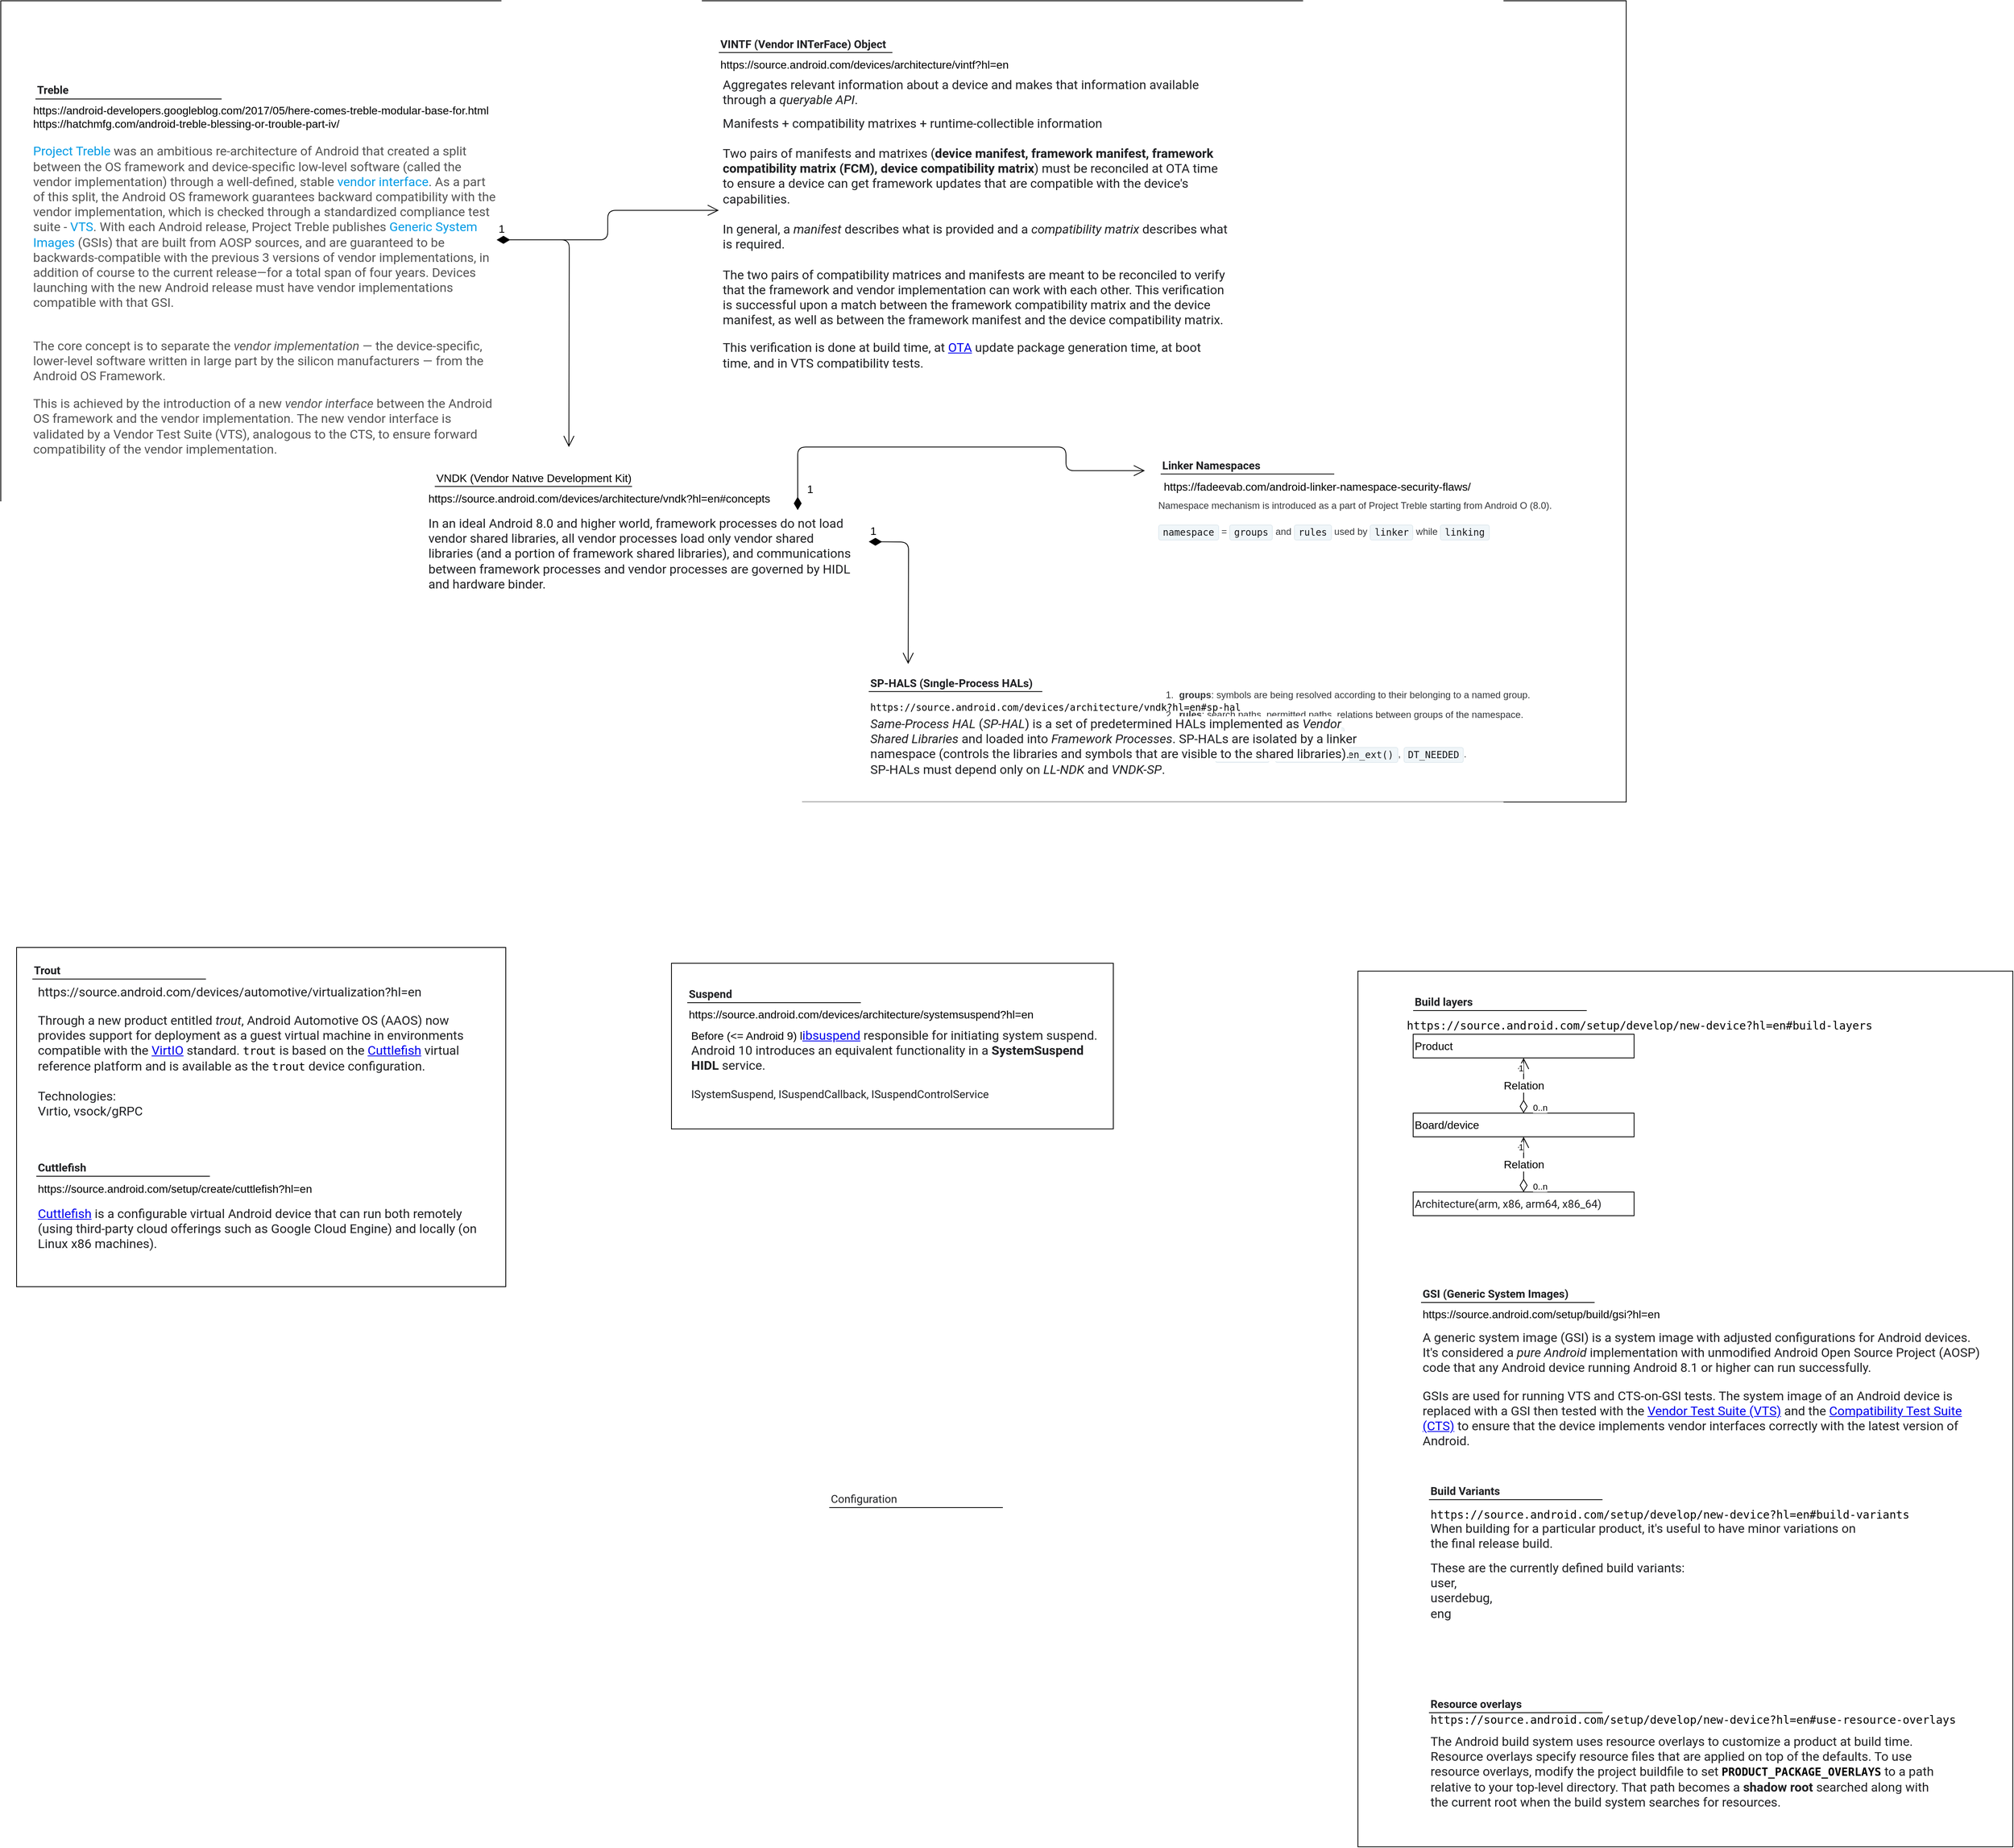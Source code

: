 <mxfile version="14.6.13" type="device"><diagram id="-OWf85BvEGsKaqj80k9B" name="Page-1"><mxGraphModel dx="2742" dy="2460" grid="1" gridSize="10" guides="1" tooltips="1" connect="1" arrows="1" fold="1" page="1" pageScale="1" pageWidth="850" pageHeight="1100" math="0" shadow="0"><root><mxCell id="0"/><mxCell id="1" parent="0"/><mxCell id="rsLYxcjJ226NKAHRHnl6-6" value="&lt;span style=&quot;color: rgb(32 , 33 , 36) ; font-family: &amp;#34;roboto&amp;#34; , &amp;#34;noto sans&amp;#34; , &amp;#34;noto sans jp&amp;#34; , &amp;#34;noto sans kr&amp;#34; , &amp;#34;noto naskh arabic&amp;#34; , &amp;#34;noto sans thai&amp;#34; , &amp;#34;noto sans hebrew&amp;#34; , &amp;#34;noto sans bengali&amp;#34; , sans-serif ; font-size: 14px ; background-color: rgb(255 , 255 , 255)&quot;&gt;Configuration&lt;/span&gt;" style="html=1;verticalAlign=bottom;labelBackgroundColor=none;endArrow=none;endFill=0;endSize=6;align=left;" edge="1" parent="1"><mxGeometry x="-1" relative="1" as="geometry"><mxPoint x="360" y="1490" as="sourcePoint"/><mxPoint x="580" y="1490" as="targetPoint"/></mxGeometry></mxCell><mxCell id="rsLYxcjJ226NKAHRHnl6-22" value="" style="group" vertex="1" connectable="0" parent="1"><mxGeometry x="180" y="850" width="540" height="160" as="geometry"/></mxCell><mxCell id="rsLYxcjJ226NKAHRHnl6-69" value="" style="html=1;fontSize=14;align=left;" vertex="1" parent="rsLYxcjJ226NKAHRHnl6-22"><mxGeometry x="-20" y="-50" width="560" height="210" as="geometry"/></mxCell><mxCell id="rsLYxcjJ226NKAHRHnl6-7" value="&lt;span style=&quot;color: rgb(32 , 33 , 36) ; font-family: &amp;quot;roboto&amp;quot; , &amp;quot;noto sans&amp;quot; , &amp;quot;noto sans jp&amp;quot; , &amp;quot;noto sans kr&amp;quot; , &amp;quot;noto naskh arabic&amp;quot; , &amp;quot;noto sans thai&amp;quot; , &amp;quot;noto sans hebrew&amp;quot; , &amp;quot;noto sans bengali&amp;quot; , sans-serif ; font-size: 14px ; background-color: rgb(255 , 255 , 255)&quot;&gt;Suspend&lt;/span&gt;" style="html=1;verticalAlign=bottom;labelBackgroundColor=none;endArrow=none;endFill=0;endSize=6;align=left;fontStyle=1" edge="1" parent="rsLYxcjJ226NKAHRHnl6-22"><mxGeometry x="-1" relative="1" as="geometry"><mxPoint as="sourcePoint"/><mxPoint x="220" as="targetPoint"/></mxGeometry></mxCell><UserObject label="https://source.android.com/devices/architecture/systemsuspend?hl=en" link="https://source.android.com/devices/architecture/systemsuspend?hl=en" id="rsLYxcjJ226NKAHRHnl6-11"><mxCell style="text;whiteSpace=wrap;html=1;fontSize=14;" vertex="1" parent="rsLYxcjJ226NKAHRHnl6-22"><mxGeometry width="460" height="30" as="geometry"/></mxCell></UserObject><mxCell id="rsLYxcjJ226NKAHRHnl6-10" value="&lt;h1 style=&quot;font-size: 18px&quot;&gt;&lt;/h1&gt;Before (&amp;lt;= Android 9) l&lt;a href=&quot;https://android.googlesource.com/platform/system/core/+/pie-dev/libsuspend/autosuspend_wakeup_count.cpp#65&quot; class=&quot;external&quot; style=&quot;box-sizing: inherit ; outline: 0px ; word-break: break-word ; font-family: &amp;#34;roboto&amp;#34; , &amp;#34;noto sans&amp;#34; , &amp;#34;noto sans jp&amp;#34; , &amp;#34;noto sans kr&amp;#34; , &amp;#34;noto naskh arabic&amp;#34; , &amp;#34;noto sans thai&amp;#34; , &amp;#34;noto sans hebrew&amp;#34; , &amp;#34;noto sans bengali&amp;#34; , sans-serif ; font-size: 16px ; background-color: rgb(255 , 255 , 255)&quot;&gt;ibsuspend&lt;/a&gt;&amp;nbsp;&lt;span style=&quot;background-color: rgb(255 , 255 , 255) ; color: rgb(32 , 33 , 36) ; font-family: &amp;#34;roboto&amp;#34; , &amp;#34;noto sans&amp;#34; , &amp;#34;noto sans jp&amp;#34; , &amp;#34;noto sans kr&amp;#34; , &amp;#34;noto naskh arabic&amp;#34; , &amp;#34;noto sans thai&amp;#34; , &amp;#34;noto sans hebrew&amp;#34; , &amp;#34;noto sans bengali&amp;#34; , sans-serif ; font-size: 16px&quot;&gt;responsible for initiating system suspend. Android 10 introduces an equivalent functionality in a &lt;b&gt;SystemSuspend HIDL&lt;/b&gt; service.&lt;/span&gt;&lt;br&gt;&lt;h3 id=&quot;isystemsuspend&quot; style=&quot;box-sizing: inherit ; font-family: &amp;#34;roboto&amp;#34; , &amp;#34;noto sans&amp;#34; , &amp;#34;noto sans jp&amp;#34; , &amp;#34;noto sans kr&amp;#34; , &amp;#34;noto naskh arabic&amp;#34; , &amp;#34;noto sans thai&amp;#34; , &amp;#34;noto sans hebrew&amp;#34; , &amp;#34;noto sans bengali&amp;#34; , sans-serif ; margin-right: -40px ; overflow: hidden ; text-overflow: ellipsis ; padding-right: 40px ; color: rgb(32 , 33 , 36) ; background-color: rgb(255 , 255 , 255)&quot;&gt;&lt;span style=&quot;font-weight: normal ; font-size: 14px&quot;&gt;&lt;span class=&quot;devsite-heading&quot; style=&quot;box-sizing: inherit&quot;&gt;ISystemSuspend,&amp;nbsp;&lt;/span&gt;ISuspendCallback, ISuspendControlService&lt;/span&gt;&lt;/h3&gt;&lt;div&gt;&lt;/div&gt;" style="text;html=1;strokeColor=none;fillColor=none;spacing=5;spacingTop=-20;whiteSpace=wrap;overflow=hidden;rounded=0;fontSize=14;align=left;" vertex="1" parent="rsLYxcjJ226NKAHRHnl6-22"><mxGeometry y="30" width="540" height="120" as="geometry"/></mxCell><mxCell id="rsLYxcjJ226NKAHRHnl6-63" value="" style="group" vertex="1" connectable="0" parent="1"><mxGeometry x="-670" y="780" width="620" height="430" as="geometry"/></mxCell><mxCell id="rsLYxcjJ226NKAHRHnl6-62" value="" style="html=1;fontSize=14;align=left;" vertex="1" parent="rsLYxcjJ226NKAHRHnl6-63"><mxGeometry width="620" height="430" as="geometry"/></mxCell><mxCell id="rsLYxcjJ226NKAHRHnl6-4" value="&lt;span style=&quot;color: rgb(32 , 33 , 36) ; font-family: &amp;quot;roboto&amp;quot; , &amp;quot;noto sans&amp;quot; , &amp;quot;noto sans jp&amp;quot; , &amp;quot;noto sans kr&amp;quot; , &amp;quot;noto naskh arabic&amp;quot; , &amp;quot;noto sans thai&amp;quot; , &amp;quot;noto sans hebrew&amp;quot; , &amp;quot;noto sans bengali&amp;quot; , sans-serif ; font-size: 14px ; background-color: rgb(255 , 255 , 255)&quot;&gt;Trout&lt;/span&gt;" style="html=1;verticalAlign=bottom;labelBackgroundColor=none;endArrow=none;endFill=0;endSize=6;align=left;fontStyle=1" edge="1" parent="rsLYxcjJ226NKAHRHnl6-63"><mxGeometry x="-1" relative="1" as="geometry"><mxPoint x="20" y="40" as="sourcePoint"/><mxPoint x="240" y="40" as="targetPoint"/></mxGeometry></mxCell><mxCell id="rsLYxcjJ226NKAHRHnl6-21" value="&lt;span style=&quot;text-indent: 0px ; background-color: rgb(255 , 255 , 255) ; display: inline ; float: none&quot;&gt;&lt;font color=&quot;#202124&quot; face=&quot;roboto, noto sans, noto sans jp, noto sans kr, noto naskh arabic, noto sans thai, noto sans hebrew, noto sans bengali, sans-serif&quot;&gt;&lt;span style=&quot;font-size: 16px&quot;&gt;https://source.android.com/devices/automotive/virtualization?hl=en&lt;br&gt;&lt;/span&gt;&lt;/font&gt;&lt;br&gt;&lt;font color=&quot;#202124&quot; face=&quot;roboto, noto sans, noto sans jp, noto sans kr, noto naskh arabic, noto sans thai, noto sans hebrew, noto sans bengali, sans-serif&quot;&gt;&lt;span style=&quot;font-size: 16px&quot;&gt;Through a new product entitled&lt;/span&gt;&lt;/font&gt;&lt;span style=&quot;color: rgb(32 , 33 , 36) ; font-family: &amp;#34;roboto&amp;#34; , &amp;#34;noto sans&amp;#34; , &amp;#34;noto sans jp&amp;#34; , &amp;#34;noto sans kr&amp;#34; , &amp;#34;noto naskh arabic&amp;#34; , &amp;#34;noto sans thai&amp;#34; , &amp;#34;noto sans hebrew&amp;#34; , &amp;#34;noto sans bengali&amp;#34; , sans-serif ; font-size: 16px ; font-style: normal ; font-weight: 400 ; letter-spacing: normal ; text-transform: none ; word-spacing: 0px&quot;&gt;&amp;nbsp;&lt;/span&gt;&lt;/span&gt;&lt;em style=&quot;box-sizing: inherit ; font-style: italic ; color: rgb(32 , 33 , 36) ; font-family: &amp;#34;roboto&amp;#34; , &amp;#34;noto sans&amp;#34; , &amp;#34;noto sans jp&amp;#34; , &amp;#34;noto sans kr&amp;#34; , &amp;#34;noto naskh arabic&amp;#34; , &amp;#34;noto sans thai&amp;#34; , &amp;#34;noto sans hebrew&amp;#34; , &amp;#34;noto sans bengali&amp;#34; , sans-serif ; font-size: 16px ; font-weight: 400 ; letter-spacing: normal ; text-indent: 0px ; text-transform: none ; word-spacing: 0px ; background-color: rgb(255 , 255 , 255)&quot;&gt;trout&lt;/em&gt;&lt;span style=&quot;color: rgb(32 , 33 , 36) ; font-family: &amp;#34;roboto&amp;#34; , &amp;#34;noto sans&amp;#34; , &amp;#34;noto sans jp&amp;#34; , &amp;#34;noto sans kr&amp;#34; , &amp;#34;noto naskh arabic&amp;#34; , &amp;#34;noto sans thai&amp;#34; , &amp;#34;noto sans hebrew&amp;#34; , &amp;#34;noto sans bengali&amp;#34; , sans-serif ; font-size: 16px ; font-style: normal ; font-weight: 400 ; letter-spacing: normal ; text-indent: 0px ; text-transform: none ; word-spacing: 0px ; background-color: rgb(255 , 255 , 255) ; display: inline ; float: none&quot;&gt;, Android Automotive OS (AAOS) now provides support for deployment as a guest virtual machine in environments compatible with the&lt;span&gt;&amp;nbsp;&lt;/span&gt;&lt;/span&gt;&lt;a href=&quot;https://github.com/oasis-tcs/virtio-spec&quot; class=&quot;external&quot; style=&quot;box-sizing: inherit ; outline: 0px ; word-break: break-word ; font-family: &amp;#34;roboto&amp;#34; , &amp;#34;noto sans&amp;#34; , &amp;#34;noto sans jp&amp;#34; , &amp;#34;noto sans kr&amp;#34; , &amp;#34;noto naskh arabic&amp;#34; , &amp;#34;noto sans thai&amp;#34; , &amp;#34;noto sans hebrew&amp;#34; , &amp;#34;noto sans bengali&amp;#34; , sans-serif ; font-size: 16px ; font-style: normal ; font-weight: 400 ; letter-spacing: normal ; text-indent: 0px ; text-transform: none ; word-spacing: 0px ; background-color: rgb(255 , 255 , 255)&quot;&gt;VirtIO&lt;/a&gt;&lt;span style=&quot;color: rgb(32 , 33 , 36) ; font-family: &amp;#34;roboto&amp;#34; , &amp;#34;noto sans&amp;#34; , &amp;#34;noto sans jp&amp;#34; , &amp;#34;noto sans kr&amp;#34; , &amp;#34;noto naskh arabic&amp;#34; , &amp;#34;noto sans thai&amp;#34; , &amp;#34;noto sans hebrew&amp;#34; , &amp;#34;noto sans bengali&amp;#34; , sans-serif ; font-size: 16px ; font-style: normal ; font-weight: 400 ; letter-spacing: normal ; text-indent: 0px ; text-transform: none ; word-spacing: 0px ; background-color: rgb(255 , 255 , 255) ; display: inline ; float: none&quot;&gt;&lt;span&gt;&amp;nbsp;&lt;/span&gt;standard.&lt;span&gt;&amp;nbsp;&lt;/span&gt;&lt;/span&gt;&lt;code translate=&quot;no&quot; dir=&quot;ltr&quot; style=&quot;box-sizing: inherit ; font-style: normal ; direction: ltr ; text-align: left ; word-break: break-word ; letter-spacing: normal ; text-indent: 0px ; text-transform: none ; word-spacing: 0px&quot;&gt;trout&lt;/code&gt;&lt;span style=&quot;color: rgb(32 , 33 , 36) ; font-family: &amp;#34;roboto&amp;#34; , &amp;#34;noto sans&amp;#34; , &amp;#34;noto sans jp&amp;#34; , &amp;#34;noto sans kr&amp;#34; , &amp;#34;noto naskh arabic&amp;#34; , &amp;#34;noto sans thai&amp;#34; , &amp;#34;noto sans hebrew&amp;#34; , &amp;#34;noto sans bengali&amp;#34; , sans-serif ; font-size: 16px ; font-style: normal ; font-weight: 400 ; letter-spacing: normal ; text-indent: 0px ; text-transform: none ; word-spacing: 0px ; background-color: rgb(255 , 255 , 255) ; display: inline ; float: none&quot;&gt;&lt;span&gt;&amp;nbsp;&lt;/span&gt;is based on the&lt;span&gt;&amp;nbsp;&lt;/span&gt;&lt;/span&gt;&lt;a href=&quot;https://source.android.com/setup/create/cuttlefish&quot; style=&quot;box-sizing: inherit ; outline: 0px ; word-break: break-word ; font-family: &amp;#34;roboto&amp;#34; , &amp;#34;noto sans&amp;#34; , &amp;#34;noto sans jp&amp;#34; , &amp;#34;noto sans kr&amp;#34; , &amp;#34;noto naskh arabic&amp;#34; , &amp;#34;noto sans thai&amp;#34; , &amp;#34;noto sans hebrew&amp;#34; , &amp;#34;noto sans bengali&amp;#34; , sans-serif ; font-size: 16px ; font-style: normal ; font-weight: 400 ; letter-spacing: normal ; text-indent: 0px ; text-transform: none ; word-spacing: 0px ; background-color: rgb(255 , 255 , 255)&quot;&gt;Cuttlefish&lt;/a&gt;&lt;span style=&quot;color: rgb(32 , 33 , 36) ; font-family: &amp;#34;roboto&amp;#34; , &amp;#34;noto sans&amp;#34; , &amp;#34;noto sans jp&amp;#34; , &amp;#34;noto sans kr&amp;#34; , &amp;#34;noto naskh arabic&amp;#34; , &amp;#34;noto sans thai&amp;#34; , &amp;#34;noto sans hebrew&amp;#34; , &amp;#34;noto sans bengali&amp;#34; , sans-serif ; font-size: 16px ; font-style: normal ; font-weight: 400 ; letter-spacing: normal ; text-indent: 0px ; text-transform: none ; word-spacing: 0px ; background-color: rgb(255 , 255 , 255) ; display: inline ; float: none&quot;&gt;&lt;span&gt;&amp;nbsp;&lt;/span&gt;virtual reference platform and is available as the&lt;span&gt;&amp;nbsp;&lt;/span&gt;&lt;/span&gt;&lt;code translate=&quot;no&quot; dir=&quot;ltr&quot; style=&quot;box-sizing: inherit ; font-style: normal ; direction: ltr ; text-align: left ; word-break: break-word ; letter-spacing: normal ; text-indent: 0px ; text-transform: none ; word-spacing: 0px&quot;&gt;trout&lt;/code&gt;&lt;span style=&quot;color: rgb(32 , 33 , 36) ; font-family: &amp;#34;roboto&amp;#34; , &amp;#34;noto sans&amp;#34; , &amp;#34;noto sans jp&amp;#34; , &amp;#34;noto sans kr&amp;#34; , &amp;#34;noto naskh arabic&amp;#34; , &amp;#34;noto sans thai&amp;#34; , &amp;#34;noto sans hebrew&amp;#34; , &amp;#34;noto sans bengali&amp;#34; , sans-serif ; font-size: 16px ; font-style: normal ; font-weight: 400 ; letter-spacing: normal ; text-indent: 0px ; text-transform: none ; word-spacing: 0px ; background-color: rgb(255 , 255 , 255) ; display: inline ; float: none&quot;&gt;&lt;span&gt;&amp;nbsp;&lt;/span&gt;device configuration.&lt;span&gt;&amp;nbsp;&lt;br&gt;&lt;br&gt;Technologies:&lt;br&gt;Vırtio, vsock/gRPC&lt;br&gt;&lt;/span&gt;&lt;/span&gt;" style="text;whiteSpace=wrap;html=1;fontSize=14;" vertex="1" parent="rsLYxcjJ226NKAHRHnl6-63"><mxGeometry x="25" y="40" width="550" height="180" as="geometry"/></mxCell><mxCell id="rsLYxcjJ226NKAHRHnl6-59" value="&lt;span style=&quot;color: rgb(32 , 33 , 36) ; font-family: &amp;#34;roboto&amp;#34; , &amp;#34;noto sans&amp;#34; , &amp;#34;noto sans jp&amp;#34; , &amp;#34;noto sans kr&amp;#34; , &amp;#34;noto naskh arabic&amp;#34; , &amp;#34;noto sans thai&amp;#34; , &amp;#34;noto sans hebrew&amp;#34; , &amp;#34;noto sans bengali&amp;#34; , sans-serif ; font-size: 14px ; background-color: rgb(255 , 255 , 255)&quot;&gt;Cuttlefish&lt;/span&gt;" style="html=1;verticalAlign=bottom;labelBackgroundColor=none;endArrow=none;endFill=0;endSize=6;align=left;fontStyle=1" edge="1" parent="rsLYxcjJ226NKAHRHnl6-63"><mxGeometry x="-1" relative="1" as="geometry"><mxPoint x="25" y="290" as="sourcePoint"/><mxPoint x="245" y="290" as="targetPoint"/></mxGeometry></mxCell><UserObject label="https://source.android.com/setup/create/cuttlefish?hl=en" link="https://source.android.com/setup/create/cuttlefish?hl=en" id="rsLYxcjJ226NKAHRHnl6-60"><mxCell style="text;whiteSpace=wrap;html=1;fontSize=14;" vertex="1" parent="rsLYxcjJ226NKAHRHnl6-63"><mxGeometry x="25" y="290.5" width="370" height="30" as="geometry"/></mxCell></UserObject><mxCell id="rsLYxcjJ226NKAHRHnl6-61" value="&lt;meta charset=&quot;utf-8&quot;&gt;&lt;a href=&quot;https://android.googlesource.com/device/google/cuttlefish/&quot; class=&quot;external&quot; style=&quot;box-sizing: inherit; outline: 0px; word-break: break-word; font-family: roboto, &amp;quot;noto sans&amp;quot;, &amp;quot;noto sans jp&amp;quot;, &amp;quot;noto sans kr&amp;quot;, &amp;quot;noto naskh arabic&amp;quot;, &amp;quot;noto sans thai&amp;quot;, &amp;quot;noto sans hebrew&amp;quot;, &amp;quot;noto sans bengali&amp;quot;, sans-serif; font-size: 16px; font-style: normal; font-weight: 400; letter-spacing: normal; text-indent: 0px; text-transform: none; word-spacing: 0px; background-color: rgb(255, 255, 255);&quot;&gt;Cuttlefish&lt;/a&gt;&lt;span style=&quot;color: rgb(32, 33, 36); font-family: roboto, &amp;quot;noto sans&amp;quot;, &amp;quot;noto sans jp&amp;quot;, &amp;quot;noto sans kr&amp;quot;, &amp;quot;noto naskh arabic&amp;quot;, &amp;quot;noto sans thai&amp;quot;, &amp;quot;noto sans hebrew&amp;quot;, &amp;quot;noto sans bengali&amp;quot;, sans-serif; font-size: 16px; font-style: normal; font-weight: 400; letter-spacing: normal; text-indent: 0px; text-transform: none; word-spacing: 0px; background-color: rgb(255, 255, 255); display: inline; float: none;&quot;&gt;&lt;span&gt;&amp;nbsp;&lt;/span&gt;is a configurable virtual Android device that can run both remotely (using third-party cloud offerings such as Google Cloud Engine) and locally (on Linux x86 machines).&lt;/span&gt;" style="text;whiteSpace=wrap;html=1;fontSize=14;" vertex="1" parent="rsLYxcjJ226NKAHRHnl6-63"><mxGeometry x="25" y="320.5" width="570" height="70" as="geometry"/></mxCell><mxCell id="rsLYxcjJ226NKAHRHnl6-66" value="" style="group" vertex="1" connectable="0" parent="1"><mxGeometry x="-630" y="-354.38" width="2000" height="1000.0" as="geometry"/></mxCell><mxCell id="rsLYxcjJ226NKAHRHnl6-18" value="" style="group" vertex="1" connectable="0" parent="rsLYxcjJ226NKAHRHnl6-66"><mxGeometry y="140" width="2000" height="860.0" as="geometry"/></mxCell><mxCell id="rsLYxcjJ226NKAHRHnl6-65" value="" style="html=1;fontSize=14;align=left;" vertex="1" parent="rsLYxcjJ226NKAHRHnl6-18"><mxGeometry x="-60" y="-205.62" width="2060" height="1015.62" as="geometry"/></mxCell><mxCell id="rsLYxcjJ226NKAHRHnl6-3" value="&lt;span style=&quot;color: rgb(32 , 33 , 36) ; font-family: &amp;quot;roboto&amp;quot; , &amp;quot;noto sans&amp;quot; , &amp;quot;noto sans jp&amp;quot; , &amp;quot;noto sans kr&amp;quot; , &amp;quot;noto naskh arabic&amp;quot; , &amp;quot;noto sans thai&amp;quot; , &amp;quot;noto sans hebrew&amp;quot; , &amp;quot;noto sans bengali&amp;quot; , sans-serif ; font-size: 14px ; background-color: rgb(255 , 255 , 255)&quot;&gt;Treble&lt;/span&gt;" style="html=1;verticalAlign=bottom;labelBackgroundColor=none;endArrow=none;endFill=0;endSize=6;align=left;fontStyle=1" edge="1" parent="rsLYxcjJ226NKAHRHnl6-18"><mxGeometry x="-1" relative="1" as="geometry"><mxPoint x="-16.091" y="-81.164" as="sourcePoint"/><mxPoint x="219.909" y="-81.164" as="targetPoint"/></mxGeometry></mxCell><mxCell id="rsLYxcjJ226NKAHRHnl6-17" value="https://android-developers.googleblog.com/2017/05/here-comes-treble-modular-base-for.html&lt;br&gt;https://hatchmfg.com/android-treble-blessing-or-trouble-part-iv/&lt;br&gt;&lt;br&gt;&lt;a href=&quot;https://android-developers.googleblog.com/2017/05/here-comes-treble-modular-base-for.html&quot; style=&quot;color: rgb(3 , 155 , 229) ; text-decoration: none ; font-family: &amp;#34;roboto&amp;#34; , sans-serif ; font-size: 16px ; font-style: normal ; font-weight: 400 ; letter-spacing: normal ; text-indent: 0px ; text-transform: none ; word-spacing: 0px ; background-color: rgb(255 , 255 , 255)&quot;&gt;Project Treble&lt;/a&gt;&lt;span style=&quot;color: rgba(0 , 0 , 0 , 0.67) ; font-family: &amp;#34;roboto&amp;#34; , sans-serif ; font-size: 16px ; font-style: normal ; font-weight: 400 ; letter-spacing: normal ; text-indent: 0px ; text-transform: none ; word-spacing: 0px ; background-color: rgb(255 , 255 , 255) ; display: inline ; float: none&quot;&gt;&lt;span&gt;&amp;nbsp;&lt;/span&gt;was an ambitious re-architecture of Android that created a split between the OS framework and device-specific low-level software (called the vendor implementation) through a well-defined, stable&lt;span&gt;&amp;nbsp;&lt;/span&gt;&lt;/span&gt;&lt;a href=&quot;https://source.android.com/devices/architecture/vintf&quot; style=&quot;color: rgb(3 , 155 , 229) ; text-decoration: none ; font-family: &amp;#34;roboto&amp;#34; , sans-serif ; font-size: 16px ; font-style: normal ; font-weight: 400 ; letter-spacing: normal ; text-indent: 0px ; text-transform: none ; word-spacing: 0px ; background-color: rgb(255 , 255 , 255)&quot;&gt;vendor interface&lt;/a&gt;&lt;span style=&quot;color: rgba(0 , 0 , 0 , 0.67) ; font-family: &amp;#34;roboto&amp;#34; , sans-serif ; font-size: 16px ; font-style: normal ; font-weight: 400 ; letter-spacing: normal ; text-indent: 0px ; text-transform: none ; word-spacing: 0px ; background-color: rgb(255 , 255 , 255) ; display: inline ; float: none&quot;&gt;. As a part of this split, the Android OS framework guarantees backward compatibility with the vendor implementation, which is checked through a standardized compliance test suite -&lt;span&gt;&amp;nbsp;&lt;/span&gt;&lt;/span&gt;&lt;a href=&quot;https://source.android.com/compatibility/vts&quot; style=&quot;color: rgb(3 , 155 , 229) ; text-decoration: none ; font-family: &amp;#34;roboto&amp;#34; , sans-serif ; font-size: 16px ; font-style: normal ; font-weight: 400 ; letter-spacing: normal ; text-indent: 0px ; text-transform: none ; word-spacing: 0px ; background-color: rgb(255 , 255 , 255)&quot;&gt;VTS&lt;/a&gt;&lt;span style=&quot;color: rgba(0 , 0 , 0 , 0.67) ; font-family: &amp;#34;roboto&amp;#34; , sans-serif ; font-size: 16px ; font-style: normal ; font-weight: 400 ; letter-spacing: normal ; text-indent: 0px ; text-transform: none ; word-spacing: 0px ; background-color: rgb(255 , 255 , 255) ; display: inline ; float: none&quot;&gt;. With each Android release, Project Treble publishes&lt;span&gt;&amp;nbsp;&lt;/span&gt;&lt;/span&gt;&lt;a href=&quot;https://source.android.com/setup/build/gsi&quot; style=&quot;color: rgb(3 , 155 , 229) ; text-decoration: none ; font-family: &amp;#34;roboto&amp;#34; , sans-serif ; font-size: 16px ; font-style: normal ; font-weight: 400 ; letter-spacing: normal ; text-indent: 0px ; text-transform: none ; word-spacing: 0px ; background-color: rgb(255 , 255 , 255)&quot;&gt;Generic System Images&lt;/a&gt;&lt;span style=&quot;color: rgba(0 , 0 , 0 , 0.67) ; font-family: &amp;#34;roboto&amp;#34; , sans-serif ; font-size: 16px ; font-style: normal ; font-weight: 400 ; letter-spacing: normal ; text-indent: 0px ; text-transform: none ; word-spacing: 0px ; background-color: rgb(255 , 255 , 255) ; display: inline ; float: none&quot;&gt;&lt;span&gt;&amp;nbsp;&lt;/span&gt;(GSIs) that are built from AOSP sources, and are guaranteed to be backwards-compatible with the previous 3 versions of vendor implementations, in addition of course to the current release—for a total span of four years. Devices launching with the new Android release must have vendor implementations compatible with that GSI.&lt;br&gt;&lt;br&gt;&lt;p style=&quot;font-family: &amp;#34;roboto&amp;#34; , sans-serif&quot;&gt;The core concept is to separate the&amp;nbsp;&lt;em&gt;vendor implementation&lt;/em&gt;&amp;nbsp;— the device-specific, lower-level software written in large part by the silicon manufacturers — from the Android OS Framework.&lt;/p&gt;&lt;p style=&quot;font-family: &amp;#34;roboto&amp;#34; , sans-serif&quot;&gt;This is achieved by the introduction of a new&amp;nbsp;&lt;em&gt;vendor interface&lt;/em&gt;&amp;nbsp;between the Android OS framework and the vendor implementation. The new vendor interface is validated by a Vendor Test Suite (VTS), analogous to the CTS, to ensure forward compatibility of the vendor implementation.&lt;/p&gt;&lt;/span&gt;" style="text;whiteSpace=wrap;html=1;fontSize=14;" vertex="1" parent="rsLYxcjJ226NKAHRHnl6-18"><mxGeometry x="-21.455" y="-81.164" width="590" height="357.123" as="geometry"/></mxCell><UserObject label="https://fadeevab.com/android-linker-namespace-security-flaws/" link="https://fadeevab.com/android-linker-namespace-security-flaws/" id="rsLYxcjJ226NKAHRHnl6-71"><mxCell style="text;whiteSpace=wrap;html=1;fontSize=14;" vertex="1" parent="rsLYxcjJ226NKAHRHnl6-18"><mxGeometry x="1412" y="394.999" width="410" height="32.466" as="geometry"/></mxCell></UserObject><mxCell id="rsLYxcjJ226NKAHRHnl6-24" value="&lt;span style=&quot;color: rgb(32 , 33 , 36) ; font-family: &amp;quot;roboto&amp;quot; , &amp;quot;noto sans&amp;quot; , &amp;quot;noto sans jp&amp;quot; , &amp;quot;noto sans kr&amp;quot; , &amp;quot;noto naskh arabic&amp;quot; , &amp;quot;noto sans thai&amp;quot; , &amp;quot;noto sans hebrew&amp;quot; , &amp;quot;noto sans bengali&amp;quot; , sans-serif ; font-size: 14px ; background-color: rgb(255 , 255 , 255)&quot;&gt;Linker Namespaces&lt;/span&gt;" style="html=1;verticalAlign=bottom;labelBackgroundColor=none;endArrow=none;endFill=0;endSize=6;align=left;fontStyle=1" edge="1" parent="rsLYxcjJ226NKAHRHnl6-18"><mxGeometry x="-1" relative="1" as="geometry"><mxPoint x="1410" y="394.29" as="sourcePoint"/><mxPoint x="1630" y="394.29" as="targetPoint"/></mxGeometry></mxCell><mxCell id="rsLYxcjJ226NKAHRHnl6-72" value="&lt;meta charset=&quot;utf-8&quot; style=&quot;font-size: 12px;&quot;&gt;&lt;span style=&quot;color: rgb(53, 55, 58); font-size: 12px; font-style: normal; font-weight: 400; letter-spacing: normal; text-indent: 0px; text-transform: none; word-spacing: 0px; background-color: rgb(255, 255, 255); display: inline; float: none;&quot;&gt;Namespace mechanism is introduced as a part of Project Treble starting from Android O (8.0).&lt;span style=&quot;font-size: 12px;&quot;&gt;&amp;nbsp;&lt;/span&gt;&lt;/span&gt;" style="text;whiteSpace=wrap;html=1;fontSize=12;" vertex="1" parent="rsLYxcjJ226NKAHRHnl6-18"><mxGeometry x="1405" y="420" width="550" height="50" as="geometry"/></mxCell><mxCell id="rsLYxcjJ226NKAHRHnl6-73" value="&lt;p style=&quot;box-sizing: inherit ; margin: 1.5rem 0px 0px ; padding: 0px ; border: 0px ; font-style: normal ; font-weight: 400 ; font-stretch: inherit ; line-height: 1.6em ; vertical-align: baseline ; color: rgb(53 , 55 , 58) ; letter-spacing: normal ; text-indent: 0px ; text-transform: none ; word-spacing: 0px ; background-color: rgb(255 , 255 , 255)&quot;&gt;&lt;font style=&quot;font-size: 12px&quot;&gt;&lt;code style=&quot;box-sizing: inherit ; margin: 0px ; padding: 0.15em 0.4em ; border: 1px solid rgb(225 , 234 , 239) ; font-style: inherit ; font-variant: inherit ; font-weight: 400 ; font-stretch: inherit ; line-height: 1em ; font-family: monospace , monospace ; vertical-align: middle ; color: rgb(21 , 23 , 26) ; background: rgb(240 , 246 , 249) ; border-radius: 0.25em&quot;&gt;namespace&lt;/code&gt;&amp;nbsp;=&amp;nbsp;&lt;code style=&quot;box-sizing: inherit ; margin: 0px ; padding: 0.15em 0.4em ; border: 1px solid rgb(225 , 234 , 239) ; font-style: inherit ; font-variant: inherit ; font-weight: 400 ; font-stretch: inherit ; line-height: 1em ; font-family: monospace , monospace ; vertical-align: middle ; color: rgb(21 , 23 , 26) ; background: rgb(240 , 246 , 249) ; border-radius: 0.25em&quot;&gt;groups&lt;/code&gt;&amp;nbsp;and&amp;nbsp;&lt;code style=&quot;box-sizing: inherit ; margin: 0px ; padding: 0.15em 0.4em ; border: 1px solid rgb(225 , 234 , 239) ; font-style: inherit ; font-variant: inherit ; font-weight: 400 ; font-stretch: inherit ; line-height: 1em ; font-family: monospace , monospace ; vertical-align: middle ; color: rgb(21 , 23 , 26) ; background: rgb(240 , 246 , 249) ; border-radius: 0.25em&quot;&gt;rules&lt;/code&gt;&amp;nbsp;used by&amp;nbsp;&lt;code style=&quot;box-sizing: inherit ; margin: 0px ; padding: 0.15em 0.4em ; border: 1px solid rgb(225 , 234 , 239) ; font-style: inherit ; font-variant: inherit ; font-weight: 400 ; font-stretch: inherit ; line-height: 1em ; font-family: monospace , monospace ; vertical-align: middle ; color: rgb(21 , 23 , 26) ; background: rgb(240 , 246 , 249) ; border-radius: 0.25em&quot;&gt;linker&lt;/code&gt;&amp;nbsp;while&amp;nbsp;&lt;code style=&quot;box-sizing: inherit ; margin: 0px ; padding: 0.15em 0.4em ; border: 1px solid rgb(225 , 234 , 239) ; font-style: inherit ; font-variant: inherit ; font-weight: 400 ; font-stretch: inherit ; line-height: 1em ; font-family: monospace , monospace ; vertical-align: middle ; color: rgb(21 , 23 , 26) ; background: rgb(240 , 246 , 249) ; border-radius: 0.25em&quot;&gt;linking&lt;/code&gt;&lt;/font&gt;&lt;/p&gt;&lt;ol style=&quot;box-sizing: inherit ; margin: 4vmin 0px 0px ; padding: 0px 1.5em 0px 1.9em ; border: 0px ; font-style: normal ; font-weight: 400 ; font-stretch: inherit ; line-height: 1.6em ; vertical-align: baseline ; list-style: decimal ; max-width: 100% ; color: rgb(53 , 55 , 58) ; letter-spacing: normal ; text-indent: 0px ; text-transform: none ; word-spacing: 0px ; background-color: rgb(255 , 255 , 255)&quot;&gt;&lt;li style=&quot;box-sizing: inherit ; margin: 0px ; padding: 0px 0px 0px 0.3em ; border: 0px ; font-style: inherit ; font-variant: inherit ; font-weight: inherit ; font-stretch: inherit ; line-height: 1.6em ; font-family: inherit ; vertical-align: baseline&quot;&gt;&lt;font style=&quot;font-size: 12px&quot;&gt;&lt;strong style=&quot;box-sizing: inherit ; margin: 0px ; padding: 0px ; border: 0px ; font-style: inherit ; font-variant: inherit ; font-weight: 700 ; font-stretch: inherit ; line-height: inherit ; font-family: inherit ; vertical-align: baseline&quot;&gt;groups&lt;/strong&gt;: symbols are being resolved according to their belonging to a named group.&lt;/font&gt;&lt;/li&gt;&lt;li style=&quot;box-sizing: inherit ; margin: 0.5em 0px 0px ; padding: 0px 0px 0px 0.3em ; border: 0px ; font-style: inherit ; font-variant: inherit ; font-weight: inherit ; font-stretch: inherit ; line-height: 1.6em ; font-family: inherit ; vertical-align: baseline&quot;&gt;&lt;font style=&quot;font-size: 12px&quot;&gt;&lt;strong style=&quot;box-sizing: inherit ; margin: 0px ; padding: 0px ; border: 0px ; font-style: inherit ; font-variant: inherit ; font-weight: 700 ; font-stretch: inherit ; line-height: inherit ; font-family: inherit ; vertical-align: baseline&quot;&gt;rules&lt;/strong&gt;: search paths, permitted paths, relations between groups of the namespace.&lt;/font&gt;&lt;/li&gt;&lt;li style=&quot;box-sizing: inherit ; margin: 0.5em 0px 0px ; padding: 0px 0px 0px 0.3em ; border: 0px ; font-style: inherit ; font-variant: inherit ; font-weight: inherit ; font-stretch: inherit ; line-height: 1.6em ; font-family: inherit ; vertical-align: baseline&quot;&gt;&lt;font style=&quot;font-size: 12px&quot;&gt;&lt;strong style=&quot;box-sizing: inherit ; margin: 0px ; padding: 0px ; border: 0px ; font-style: inherit ; font-variant: inherit ; font-weight: 700 ; font-stretch: inherit ; line-height: inherit ; font-family: inherit ; vertical-align: baseline&quot;&gt;linker&lt;/strong&gt;:&lt;span&gt;&amp;nbsp;&lt;/span&gt;&lt;code style=&quot;box-sizing: inherit ; margin: 0px ; padding: 0.15em 0.4em ; border: 1px solid rgb(225 , 234 , 239) ; font-style: inherit ; font-variant: inherit ; font-weight: 400 ; font-stretch: inherit ; line-height: 1em ; font-family: monospace , monospace ; vertical-align: middle ; color: rgb(21 , 23 , 26) ; background: rgb(240 , 246 , 249) ; border-radius: 0.25em&quot;&gt;/system/bin/linker[64]&lt;/code&gt;.&lt;/font&gt;&lt;/li&gt;&lt;li style=&quot;box-sizing: inherit ; margin: 0.5em 0px 0px ; padding: 0px 0px 0px 0.3em ; border: 0px ; font-style: inherit ; font-variant: inherit ; font-weight: inherit ; font-stretch: inherit ; line-height: 1.6em ; font-family: inherit ; vertical-align: baseline&quot;&gt;&lt;font style=&quot;font-size: 12px&quot;&gt;&lt;strong style=&quot;box-sizing: inherit ; margin: 0px ; padding: 0px ; border: 0px ; font-style: inherit ; font-variant: inherit ; font-weight: 700 ; font-stretch: inherit ; line-height: inherit ; font-family: inherit ; vertical-align: baseline&quot;&gt;linking&lt;/strong&gt;:&amp;nbsp;&lt;code style=&quot;box-sizing: inherit ; margin: 0px ; padding: 0.15em 0.4em ; border: 1px solid rgb(225 , 234 , 239) ; font-style: inherit ; font-variant: inherit ; font-weight: 400 ; font-stretch: inherit ; line-height: 1em ; font-family: monospace , monospace ; vertical-align: middle ; color: rgb(21 , 23 , 26) ; background: rgb(240 , 246 , 249) ; border-radius: 0.25em&quot;&gt;dlopen()&lt;/code&gt;,&amp;nbsp;&lt;code style=&quot;box-sizing: inherit ; margin: 0px ; padding: 0.15em 0.4em ; border: 1px solid rgb(225 , 234 , 239) ; font-style: inherit ; font-variant: inherit ; font-weight: 400 ; font-stretch: inherit ; line-height: 1em ; font-family: monospace , monospace ; vertical-align: middle ; color: rgb(21 , 23 , 26) ; background: rgb(240 , 246 , 249) ; border-radius: 0.25em&quot;&gt;android_dlopen_ext()&lt;/code&gt;,&amp;nbsp;&lt;code style=&quot;box-sizing: inherit ; margin: 0px ; padding: 0.15em 0.4em ; border: 1px solid rgb(225 , 234 , 239) ; font-style: inherit ; font-variant: inherit ; font-weight: 400 ; font-stretch: inherit ; line-height: 1em ; font-family: monospace , monospace ; vertical-align: middle ; color: rgb(21 , 23 , 26) ; background: rgb(240 , 246 , 249) ; border-radius: 0.25em&quot;&gt;DT_NEEDED&lt;/code&gt;.&lt;/font&gt;&lt;/li&gt;&lt;/ol&gt;" style="text;whiteSpace=wrap;html=1;fontSize=12;" vertex="1" parent="rsLYxcjJ226NKAHRHnl6-18"><mxGeometry x="1405" y="427.47" width="520" height="190" as="geometry"/></mxCell><mxCell id="rsLYxcjJ226NKAHRHnl6-74" value="&lt;meta charset=&quot;utf-8&quot;&gt;&lt;em style=&quot;box-sizing: inherit; font-style: italic; color: rgb(32, 33, 36); font-family: roboto, &amp;quot;noto sans&amp;quot;, &amp;quot;noto sans jp&amp;quot;, &amp;quot;noto sans kr&amp;quot;, &amp;quot;noto naskh arabic&amp;quot;, &amp;quot;noto sans thai&amp;quot;, &amp;quot;noto sans hebrew&amp;quot;, &amp;quot;noto sans bengali&amp;quot;, sans-serif; font-size: 16px; font-weight: 400; letter-spacing: normal; text-indent: 0px; text-transform: none; word-spacing: 0px; background-color: rgb(255, 255, 255);&quot;&gt;Same-Process HAL&lt;/em&gt;&lt;span style=&quot;color: rgb(32, 33, 36); font-family: roboto, &amp;quot;noto sans&amp;quot;, &amp;quot;noto sans jp&amp;quot;, &amp;quot;noto sans kr&amp;quot;, &amp;quot;noto naskh arabic&amp;quot;, &amp;quot;noto sans thai&amp;quot;, &amp;quot;noto sans hebrew&amp;quot;, &amp;quot;noto sans bengali&amp;quot;, sans-serif; font-size: 16px; font-style: normal; font-weight: 400; letter-spacing: normal; text-indent: 0px; text-transform: none; word-spacing: 0px; background-color: rgb(255, 255, 255); display: inline; float: none;&quot;&gt;&lt;span&gt;&amp;nbsp;&lt;/span&gt;(&lt;/span&gt;&lt;em style=&quot;box-sizing: inherit; font-style: italic; color: rgb(32, 33, 36); font-family: roboto, &amp;quot;noto sans&amp;quot;, &amp;quot;noto sans jp&amp;quot;, &amp;quot;noto sans kr&amp;quot;, &amp;quot;noto naskh arabic&amp;quot;, &amp;quot;noto sans thai&amp;quot;, &amp;quot;noto sans hebrew&amp;quot;, &amp;quot;noto sans bengali&amp;quot;, sans-serif; font-size: 16px; font-weight: 400; letter-spacing: normal; text-indent: 0px; text-transform: none; word-spacing: 0px; background-color: rgb(255, 255, 255);&quot;&gt;SP-HAL&lt;/em&gt;&lt;span style=&quot;color: rgb(32, 33, 36); font-family: roboto, &amp;quot;noto sans&amp;quot;, &amp;quot;noto sans jp&amp;quot;, &amp;quot;noto sans kr&amp;quot;, &amp;quot;noto naskh arabic&amp;quot;, &amp;quot;noto sans thai&amp;quot;, &amp;quot;noto sans hebrew&amp;quot;, &amp;quot;noto sans bengali&amp;quot;, sans-serif; font-size: 16px; font-style: normal; font-weight: 400; letter-spacing: normal; text-indent: 0px; text-transform: none; word-spacing: 0px; background-color: rgb(255, 255, 255); display: inline; float: none;&quot;&gt;) is a set of predetermined HALs implemented as&lt;span&gt;&amp;nbsp;&lt;/span&gt;&lt;/span&gt;&lt;em style=&quot;box-sizing: inherit; font-style: italic; color: rgb(32, 33, 36); font-family: roboto, &amp;quot;noto sans&amp;quot;, &amp;quot;noto sans jp&amp;quot;, &amp;quot;noto sans kr&amp;quot;, &amp;quot;noto naskh arabic&amp;quot;, &amp;quot;noto sans thai&amp;quot;, &amp;quot;noto sans hebrew&amp;quot;, &amp;quot;noto sans bengali&amp;quot;, sans-serif; font-size: 16px; font-weight: 400; letter-spacing: normal; text-indent: 0px; text-transform: none; word-spacing: 0px; background-color: rgb(255, 255, 255);&quot;&gt;Vendor Shared Libraries&lt;/em&gt;&lt;span style=&quot;color: rgb(32, 33, 36); font-family: roboto, &amp;quot;noto sans&amp;quot;, &amp;quot;noto sans jp&amp;quot;, &amp;quot;noto sans kr&amp;quot;, &amp;quot;noto naskh arabic&amp;quot;, &amp;quot;noto sans thai&amp;quot;, &amp;quot;noto sans hebrew&amp;quot;, &amp;quot;noto sans bengali&amp;quot;, sans-serif; font-size: 16px; font-style: normal; font-weight: 400; letter-spacing: normal; text-indent: 0px; text-transform: none; word-spacing: 0px; background-color: rgb(255, 255, 255); display: inline; float: none;&quot;&gt;&lt;span&gt;&amp;nbsp;&lt;/span&gt;and loaded into&lt;span&gt;&amp;nbsp;&lt;/span&gt;&lt;/span&gt;&lt;em style=&quot;box-sizing: inherit; font-style: italic; color: rgb(32, 33, 36); font-family: roboto, &amp;quot;noto sans&amp;quot;, &amp;quot;noto sans jp&amp;quot;, &amp;quot;noto sans kr&amp;quot;, &amp;quot;noto naskh arabic&amp;quot;, &amp;quot;noto sans thai&amp;quot;, &amp;quot;noto sans hebrew&amp;quot;, &amp;quot;noto sans bengali&amp;quot;, sans-serif; font-size: 16px; font-weight: 400; letter-spacing: normal; text-indent: 0px; text-transform: none; word-spacing: 0px; background-color: rgb(255, 255, 255);&quot;&gt;Framework Processes&lt;/em&gt;&lt;span style=&quot;color: rgb(32, 33, 36); font-family: roboto, &amp;quot;noto sans&amp;quot;, &amp;quot;noto sans jp&amp;quot;, &amp;quot;noto sans kr&amp;quot;, &amp;quot;noto naskh arabic&amp;quot;, &amp;quot;noto sans thai&amp;quot;, &amp;quot;noto sans hebrew&amp;quot;, &amp;quot;noto sans bengali&amp;quot;, sans-serif; font-size: 16px; font-style: normal; font-weight: 400; letter-spacing: normal; text-indent: 0px; text-transform: none; word-spacing: 0px; background-color: rgb(255, 255, 255); display: inline; float: none;&quot;&gt;. SP-HALs are isolated by a linker namespace (controls the libraries and symbols that are visible to the shared libraries). SP-HALs must depend only on&lt;span&gt;&amp;nbsp;&lt;/span&gt;&lt;/span&gt;&lt;em style=&quot;box-sizing: inherit; font-style: italic; color: rgb(32, 33, 36); font-family: roboto, &amp;quot;noto sans&amp;quot;, &amp;quot;noto sans jp&amp;quot;, &amp;quot;noto sans kr&amp;quot;, &amp;quot;noto naskh arabic&amp;quot;, &amp;quot;noto sans thai&amp;quot;, &amp;quot;noto sans hebrew&amp;quot;, &amp;quot;noto sans bengali&amp;quot;, sans-serif; font-size: 16px; font-weight: 400; letter-spacing: normal; text-indent: 0px; text-transform: none; word-spacing: 0px; background-color: rgb(255, 255, 255);&quot;&gt;LL-NDK&lt;/em&gt;&lt;span style=&quot;color: rgb(32, 33, 36); font-family: roboto, &amp;quot;noto sans&amp;quot;, &amp;quot;noto sans jp&amp;quot;, &amp;quot;noto sans kr&amp;quot;, &amp;quot;noto naskh arabic&amp;quot;, &amp;quot;noto sans thai&amp;quot;, &amp;quot;noto sans hebrew&amp;quot;, &amp;quot;noto sans bengali&amp;quot;, sans-serif; font-size: 16px; font-style: normal; font-weight: 400; letter-spacing: normal; text-indent: 0px; text-transform: none; word-spacing: 0px; background-color: rgb(255, 255, 255); display: inline; float: none;&quot;&gt;&lt;span&gt;&amp;nbsp;&lt;/span&gt;and&lt;span&gt;&amp;nbsp;&lt;/span&gt;&lt;/span&gt;&lt;em style=&quot;box-sizing: inherit; font-style: italic; color: rgb(32, 33, 36); font-family: roboto, &amp;quot;noto sans&amp;quot;, &amp;quot;noto sans jp&amp;quot;, &amp;quot;noto sans kr&amp;quot;, &amp;quot;noto naskh arabic&amp;quot;, &amp;quot;noto sans thai&amp;quot;, &amp;quot;noto sans hebrew&amp;quot;, &amp;quot;noto sans bengali&amp;quot;, sans-serif; font-size: 16px; font-weight: 400; letter-spacing: normal; text-indent: 0px; text-transform: none; word-spacing: 0px; background-color: rgb(255, 255, 255);&quot;&gt;VNDK-SP&lt;/em&gt;&lt;span style=&quot;color: rgb(32, 33, 36); font-family: roboto, &amp;quot;noto sans&amp;quot;, &amp;quot;noto sans jp&amp;quot;, &amp;quot;noto sans kr&amp;quot;, &amp;quot;noto naskh arabic&amp;quot;, &amp;quot;noto sans thai&amp;quot;, &amp;quot;noto sans hebrew&amp;quot;, &amp;quot;noto sans bengali&amp;quot;, sans-serif; font-size: 16px; font-style: normal; font-weight: 400; letter-spacing: normal; text-indent: 0px; text-transform: none; word-spacing: 0px; background-color: rgb(255, 255, 255); display: inline; float: none;&quot;&gt;.&lt;/span&gt;" style="text;whiteSpace=wrap;html=1;fontSize=12;" vertex="1" parent="rsLYxcjJ226NKAHRHnl6-18"><mxGeometry x="1040" y="694.38" width="620" height="90" as="geometry"/></mxCell><mxCell id="rsLYxcjJ226NKAHRHnl6-75" value="&lt;meta charset=&quot;utf-8&quot;&gt;&lt;pre class=&quot;clear-for-copy&quot; style=&quot;direction: ltr; left: -99999px; letter-spacing: normal; text-indent: 0px; text-transform: none; top: -99999px; word-spacing: 0px;&quot;&gt;&lt;div style=&quot;&quot;&gt;https://source.android.com/devices/architecture/vndk?hl=en#sp-hal&lt;/div&gt;&lt;/pre&gt;" style="text;whiteSpace=wrap;html=1;fontSize=12;" vertex="1" parent="rsLYxcjJ226NKAHRHnl6-18"><mxGeometry x="1040" y="664.38" width="490" height="40" as="geometry"/></mxCell><mxCell id="rsLYxcjJ226NKAHRHnl6-1" value="VNDK (Vendor Natıve Development Kit)" style="html=1;verticalAlign=bottom;labelBackgroundColor=none;endArrow=none;endFill=0;endSize=6;align=left;fontSize=14;" edge="1" parent="rsLYxcjJ226NKAHRHnl6-66"><mxGeometry x="-1" relative="1" as="geometry"><mxPoint x="490" y="550" as="sourcePoint"/><mxPoint x="740" y="550" as="targetPoint"/></mxGeometry></mxCell><mxCell id="rsLYxcjJ226NKAHRHnl6-19" value="1" style="endArrow=open;html=1;endSize=12;startArrow=diamondThin;startSize=14;startFill=1;edgeStyle=orthogonalEdgeStyle;align=left;verticalAlign=bottom;fontSize=14;" edge="1" parent="rsLYxcjJ226NKAHRHnl6-66" source="rsLYxcjJ226NKAHRHnl6-17" target="rsLYxcjJ226NKAHRHnl6-14"><mxGeometry x="-1" y="3" relative="1" as="geometry"><mxPoint x="150" y="130" as="sourcePoint"/><mxPoint x="460" y="80" as="targetPoint"/></mxGeometry></mxCell><mxCell id="rsLYxcjJ226NKAHRHnl6-20" value="" style="group" vertex="1" connectable="0" parent="rsLYxcjJ226NKAHRHnl6-66"><mxGeometry x="850" width="650" height="400" as="geometry"/></mxCell><mxCell id="rsLYxcjJ226NKAHRHnl6-2" value="&lt;span style=&quot;color: rgb(32 , 33 , 36) ; font-family: &amp;quot;roboto&amp;quot; , &amp;quot;noto sans&amp;quot; , &amp;quot;noto sans jp&amp;quot; , &amp;quot;noto sans kr&amp;quot; , &amp;quot;noto naskh arabic&amp;quot; , &amp;quot;noto sans thai&amp;quot; , &amp;quot;noto sans hebrew&amp;quot; , &amp;quot;noto sans bengali&amp;quot; , sans-serif ; font-size: 14px ; background-color: rgb(255 , 255 , 255)&quot;&gt;VINTF (Vendor INTerFace) Object&lt;/span&gt;" style="html=1;verticalAlign=bottom;labelBackgroundColor=none;endArrow=none;endFill=0;endSize=6;align=left;fontStyle=1" edge="1" parent="rsLYxcjJ226NKAHRHnl6-20"><mxGeometry x="-1" relative="1" as="geometry"><mxPoint as="sourcePoint"/><mxPoint x="220" as="targetPoint"/></mxGeometry></mxCell><mxCell id="rsLYxcjJ226NKAHRHnl6-14" value="&lt;h1 style=&quot;font-size: 16px&quot;&gt;&lt;span style=&quot;font-weight: normal ; color: rgb(32 , 33 , 36) ; font-family: &amp;#34;roboto&amp;#34; , &amp;#34;noto sans&amp;#34; , &amp;#34;noto sans jp&amp;#34; , &amp;#34;noto sans kr&amp;#34; , &amp;#34;noto naskh arabic&amp;#34; , &amp;#34;noto sans thai&amp;#34; , &amp;#34;noto sans hebrew&amp;#34; , &amp;#34;noto sans bengali&amp;#34; , sans-serif ; background-color: rgb(255 , 255 , 255)&quot;&gt;&lt;br&gt;&lt;/span&gt;&lt;/h1&gt;&lt;h1 style=&quot;font-size: 16px&quot;&gt;&lt;span style=&quot;font-weight: normal ; color: rgb(32 , 33 , 36) ; font-family: &amp;#34;roboto&amp;#34; , &amp;#34;noto sans&amp;#34; , &amp;#34;noto sans jp&amp;#34; , &amp;#34;noto sans kr&amp;#34; , &amp;#34;noto naskh arabic&amp;#34; , &amp;#34;noto sans thai&amp;#34; , &amp;#34;noto sans hebrew&amp;#34; , &amp;#34;noto sans bengali&amp;#34; , sans-serif ; background-color: rgb(255 , 255 , 255)&quot;&gt;Aggregates relevant information about a device and makes that information available through a&amp;nbsp;&lt;/span&gt;&lt;em style=&quot;font-weight: normal ; box-sizing: inherit ; color: rgb(32 , 33 , 36) ; font-family: &amp;#34;roboto&amp;#34; , &amp;#34;noto sans&amp;#34; , &amp;#34;noto sans jp&amp;#34; , &amp;#34;noto sans kr&amp;#34; , &amp;#34;noto naskh arabic&amp;#34; , &amp;#34;noto sans thai&amp;#34; , &amp;#34;noto sans hebrew&amp;#34; , &amp;#34;noto sans bengali&amp;#34; , sans-serif ; background-color: rgb(255 , 255 , 255)&quot;&gt;queryable API&lt;/em&gt;&lt;span style=&quot;font-weight: normal ; color: rgb(32 , 33 , 36) ; font-family: &amp;#34;roboto&amp;#34; , &amp;#34;noto sans&amp;#34; , &amp;#34;noto sans jp&amp;#34; , &amp;#34;noto sans kr&amp;#34; , &amp;#34;noto naskh arabic&amp;#34; , &amp;#34;noto sans thai&amp;#34; , &amp;#34;noto sans hebrew&amp;#34; , &amp;#34;noto sans bengali&amp;#34; , sans-serif ; background-color: rgb(255 , 255 , 255)&quot;&gt;.&lt;/span&gt;&lt;br&gt;&lt;/h1&gt;&lt;div&gt;&lt;figcaption style=&quot;box-sizing: inherit ; color: rgb(32 , 33 , 36) ; font-family: &amp;#34;roboto&amp;#34; , &amp;#34;noto sans&amp;#34; , &amp;#34;noto sans jp&amp;#34; , &amp;#34;noto sans kr&amp;#34; , &amp;#34;noto naskh arabic&amp;#34; , &amp;#34;noto sans thai&amp;#34; , &amp;#34;noto sans hebrew&amp;#34; , &amp;#34;noto sans bengali&amp;#34; , sans-serif ; font-size: 16px ; background-color: rgb(255 , 255 , 255)&quot;&gt;Manifests + compatibility matrixes + runtime-collectible information&lt;/figcaption&gt;&lt;figcaption style=&quot;box-sizing: inherit ; color: rgb(32 , 33 , 36) ; font-family: &amp;#34;roboto&amp;#34; , &amp;#34;noto sans&amp;#34; , &amp;#34;noto sans jp&amp;#34; , &amp;#34;noto sans kr&amp;#34; , &amp;#34;noto naskh arabic&amp;#34; , &amp;#34;noto sans thai&amp;#34; , &amp;#34;noto sans hebrew&amp;#34; , &amp;#34;noto sans bengali&amp;#34; , sans-serif ; font-size: 16px ; background-color: rgb(255 , 255 , 255)&quot;&gt;&lt;br&gt;&lt;/figcaption&gt;&lt;figcaption style=&quot;box-sizing: inherit ; color: rgb(32 , 33 , 36) ; font-family: &amp;#34;roboto&amp;#34; , &amp;#34;noto sans&amp;#34; , &amp;#34;noto sans jp&amp;#34; , &amp;#34;noto sans kr&amp;#34; , &amp;#34;noto naskh arabic&amp;#34; , &amp;#34;noto sans thai&amp;#34; , &amp;#34;noto sans hebrew&amp;#34; , &amp;#34;noto sans bengali&amp;#34; , sans-serif ; font-size: 16px ; background-color: rgb(255 , 255 , 255)&quot;&gt;&lt;span style=&quot;font-family: &amp;#34;roboto&amp;#34; , &amp;#34;noto sans&amp;#34; , &amp;#34;noto sans jp&amp;#34; , &amp;#34;noto sans kr&amp;#34; , &amp;#34;noto naskh arabic&amp;#34; , &amp;#34;noto sans thai&amp;#34; , &amp;#34;noto sans hebrew&amp;#34; , &amp;#34;noto sans bengali&amp;#34; , sans-serif&quot;&gt;Two pairs of manifests and matrixes (&lt;/span&gt;&lt;span style=&quot;font-family: &amp;#34;roboto&amp;#34; , &amp;#34;noto sans&amp;#34; , &amp;#34;noto sans jp&amp;#34; , &amp;#34;noto sans kr&amp;#34; , &amp;#34;noto naskh arabic&amp;#34; , &amp;#34;noto sans thai&amp;#34; , &amp;#34;noto sans hebrew&amp;#34; , &amp;#34;noto sans bengali&amp;#34; , sans-serif ; font-weight: 700&quot;&gt;device manifest, framework manifest, framework compatibility matrix (FCM), device compatibility matrix&lt;/span&gt;) must be reconciled at OTA time to ensure a device can get framework updates that are compatible with the device's capabilities.&amp;nbsp;&lt;/figcaption&gt;&lt;figcaption style=&quot;box-sizing: inherit ; color: rgb(32 , 33 , 36) ; font-family: &amp;#34;roboto&amp;#34; , &amp;#34;noto sans&amp;#34; , &amp;#34;noto sans jp&amp;#34; , &amp;#34;noto sans kr&amp;#34; , &amp;#34;noto naskh arabic&amp;#34; , &amp;#34;noto sans thai&amp;#34; , &amp;#34;noto sans hebrew&amp;#34; , &amp;#34;noto sans bengali&amp;#34; , sans-serif ; font-size: 16px ; background-color: rgb(255 , 255 , 255)&quot;&gt;&lt;br&gt;&lt;/figcaption&gt;&lt;figcaption style=&quot;box-sizing: inherit ; color: rgb(32 , 33 , 36) ; font-family: &amp;#34;roboto&amp;#34; , &amp;#34;noto sans&amp;#34; , &amp;#34;noto sans jp&amp;#34; , &amp;#34;noto sans kr&amp;#34; , &amp;#34;noto naskh arabic&amp;#34; , &amp;#34;noto sans thai&amp;#34; , &amp;#34;noto sans hebrew&amp;#34; , &amp;#34;noto sans bengali&amp;#34; , sans-serif ; font-size: 16px ; background-color: rgb(255 , 255 , 255)&quot;&gt;In general, a&amp;nbsp;&lt;em style=&quot;box-sizing: inherit&quot;&gt;manifest&lt;/em&gt;&amp;nbsp;describes what is provided and a&amp;nbsp;&lt;em style=&quot;box-sizing: inherit&quot;&gt;compatibility matrix&lt;/em&gt;&amp;nbsp;describes what is required.&lt;/figcaption&gt;&lt;figcaption style=&quot;box-sizing: inherit ; color: rgb(32 , 33 , 36) ; font-family: &amp;#34;roboto&amp;#34; , &amp;#34;noto sans&amp;#34; , &amp;#34;noto sans jp&amp;#34; , &amp;#34;noto sans kr&amp;#34; , &amp;#34;noto naskh arabic&amp;#34; , &amp;#34;noto sans thai&amp;#34; , &amp;#34;noto sans hebrew&amp;#34; , &amp;#34;noto sans bengali&amp;#34; , sans-serif ; font-size: 16px ; background-color: rgb(255 , 255 , 255)&quot;&gt;&lt;span style=&quot;font-family: &amp;#34;roboto&amp;#34; , &amp;#34;noto sans&amp;#34; , &amp;#34;noto sans jp&amp;#34; , &amp;#34;noto sans kr&amp;#34; , &amp;#34;noto naskh arabic&amp;#34; , &amp;#34;noto sans thai&amp;#34; , &amp;#34;noto sans hebrew&amp;#34; , &amp;#34;noto sans bengali&amp;#34; , sans-serif&quot;&gt;&lt;br&gt;&lt;/span&gt;&lt;/figcaption&gt;&lt;figcaption style=&quot;box-sizing: inherit ; color: rgb(32 , 33 , 36) ; font-family: &amp;#34;roboto&amp;#34; , &amp;#34;noto sans&amp;#34; , &amp;#34;noto sans jp&amp;#34; , &amp;#34;noto sans kr&amp;#34; , &amp;#34;noto naskh arabic&amp;#34; , &amp;#34;noto sans thai&amp;#34; , &amp;#34;noto sans hebrew&amp;#34; , &amp;#34;noto sans bengali&amp;#34; , sans-serif ; font-size: 16px ; background-color: rgb(255 , 255 , 255)&quot;&gt;&lt;span style=&quot;font-family: &amp;#34;roboto&amp;#34; , &amp;#34;noto sans&amp;#34; , &amp;#34;noto sans jp&amp;#34; , &amp;#34;noto sans kr&amp;#34; , &amp;#34;noto naskh arabic&amp;#34; , &amp;#34;noto sans thai&amp;#34; , &amp;#34;noto sans hebrew&amp;#34; , &amp;#34;noto sans bengali&amp;#34; , sans-serif&quot;&gt;The two pairs of compatibility matrices and manifests are meant to be reconciled to verify that the framework and vendor implementation can work with each other. This verification is successful upon a match between the framework compatibility matrix and the device manifest, as well as between the framework manifest and the device compatibility matrix.&lt;/span&gt;&lt;br&gt;&lt;/figcaption&gt;&lt;figcaption style=&quot;box-sizing: inherit ; color: rgb(32 , 33 , 36) ; font-family: &amp;#34;roboto&amp;#34; , &amp;#34;noto sans&amp;#34; , &amp;#34;noto sans jp&amp;#34; , &amp;#34;noto sans kr&amp;#34; , &amp;#34;noto naskh arabic&amp;#34; , &amp;#34;noto sans thai&amp;#34; , &amp;#34;noto sans hebrew&amp;#34; , &amp;#34;noto sans bengali&amp;#34; , sans-serif ; font-size: 16px ; background-color: rgb(255 , 255 , 255)&quot;&gt;&lt;p style=&quot;box-sizing: inherit ; margin: 16px 0px ; padding: 0px ; font-family: &amp;#34;roboto&amp;#34; , &amp;#34;noto sans&amp;#34; , &amp;#34;noto sans jp&amp;#34; , &amp;#34;noto sans kr&amp;#34; , &amp;#34;noto naskh arabic&amp;#34; , &amp;#34;noto sans thai&amp;#34; , &amp;#34;noto sans hebrew&amp;#34; , &amp;#34;noto sans bengali&amp;#34; , sans-serif&quot;&gt;This verification is done at build time, at&amp;nbsp;&lt;a href=&quot;https://source.android.com/devices/tech/ota&quot; style=&quot;box-sizing: inherit ; outline: 0px ; word-break: break-word&quot;&gt;OTA&lt;/a&gt;&amp;nbsp;update package generation time, at boot time, and in VTS compatibility tests.&lt;/p&gt;&lt;p style=&quot;box-sizing: inherit ; margin: 16px 0px ; padding: 0px ; font-family: &amp;#34;roboto&amp;#34; , &amp;#34;noto sans&amp;#34; , &amp;#34;noto sans jp&amp;#34; , &amp;#34;noto sans kr&amp;#34; , &amp;#34;noto naskh arabic&amp;#34; , &amp;#34;noto sans thai&amp;#34; , &amp;#34;noto sans hebrew&amp;#34; , &amp;#34;noto sans bengali&amp;#34; , sans-serif&quot;&gt;Tools: lshal (device-side), assemble-vintf (host-side)&lt;/p&gt;&lt;/figcaption&gt;&lt;/div&gt;&lt;div&gt;&lt;br&gt;&lt;/div&gt;" style="text;html=1;strokeColor=none;fillColor=none;spacing=5;spacingTop=-20;whiteSpace=wrap;overflow=hidden;rounded=0;fontSize=14;align=left;" vertex="1" parent="rsLYxcjJ226NKAHRHnl6-20"><mxGeometry width="650" height="400" as="geometry"/></mxCell><UserObject label="https://source.android.com/devices/architecture/vintf?hl=en" link="https://source.android.com/devices/architecture/vintf?hl=en" id="rsLYxcjJ226NKAHRHnl6-15"><mxCell style="text;whiteSpace=wrap;html=1;fontSize=14;" vertex="1" parent="rsLYxcjJ226NKAHRHnl6-20"><mxGeometry width="390" height="30" as="geometry"/></mxCell></UserObject><mxCell id="rsLYxcjJ226NKAHRHnl6-23" value="1" style="endArrow=open;html=1;endSize=12;startArrow=diamondThin;startSize=14;startFill=1;edgeStyle=orthogonalEdgeStyle;align=left;verticalAlign=bottom;fontSize=14;" edge="1" parent="rsLYxcjJ226NKAHRHnl6-66" source="rsLYxcjJ226NKAHRHnl6-17"><mxGeometry x="-1" y="3" relative="1" as="geometry"><mxPoint x="640" y="490" as="sourcePoint"/><mxPoint x="660" y="500" as="targetPoint"/></mxGeometry></mxCell><mxCell id="rsLYxcjJ226NKAHRHnl6-25" value="1" style="endArrow=open;html=1;endSize=12;startArrow=diamondThin;startSize=14;startFill=1;edgeStyle=orthogonalEdgeStyle;align=left;verticalAlign=bottom;fontSize=14;" edge="1" parent="rsLYxcjJ226NKAHRHnl6-66"><mxGeometry x="-0.943" y="-10" relative="1" as="geometry"><mxPoint x="950" y="580" as="sourcePoint"/><mxPoint x="1390" y="530" as="targetPoint"/><Array as="points"><mxPoint x="950" y="500"/><mxPoint x="1290" y="500"/></Array><mxPoint as="offset"/></mxGeometry></mxCell><UserObject label="https://source.android.com/devices/architecture/vndk?hl=en#concepts" link="https://source.android.com/devices/architecture/vndk?hl=en#concepts" id="rsLYxcjJ226NKAHRHnl6-26"><mxCell style="text;whiteSpace=wrap;html=1;fontSize=14;" vertex="1" parent="rsLYxcjJ226NKAHRHnl6-66"><mxGeometry x="480" y="550" width="460" height="30" as="geometry"/></mxCell></UserObject><mxCell id="rsLYxcjJ226NKAHRHnl6-27" value="&lt;span style=&quot;color: rgb(32 , 33 , 36) ; font-family: &amp;quot;roboto&amp;quot; , &amp;quot;noto sans&amp;quot; , &amp;quot;noto sans jp&amp;quot; , &amp;quot;noto sans kr&amp;quot; , &amp;quot;noto naskh arabic&amp;quot; , &amp;quot;noto sans thai&amp;quot; , &amp;quot;noto sans hebrew&amp;quot; , &amp;quot;noto sans bengali&amp;quot; , sans-serif ; font-size: 14px ; background-color: rgb(255 , 255 , 255)&quot;&gt;SP-HALS (Sıngle-Process HALs)&lt;/span&gt;" style="html=1;verticalAlign=bottom;labelBackgroundColor=none;endArrow=none;endFill=0;endSize=6;align=left;fontStyle=1" edge="1" parent="rsLYxcjJ226NKAHRHnl6-66"><mxGeometry x="-1" relative="1" as="geometry"><mxPoint x="1040" y="810" as="sourcePoint"/><mxPoint x="1260" y="810" as="targetPoint"/></mxGeometry></mxCell><mxCell id="rsLYxcjJ226NKAHRHnl6-28" value="1" style="endArrow=open;html=1;endSize=12;startArrow=diamondThin;startSize=14;startFill=1;edgeStyle=orthogonalEdgeStyle;align=left;verticalAlign=bottom;fontSize=14;" edge="1" parent="rsLYxcjJ226NKAHRHnl6-66"><mxGeometry x="-1" y="3" relative="1" as="geometry"><mxPoint x="1040" y="620" as="sourcePoint"/><mxPoint x="1090" y="775" as="targetPoint"/></mxGeometry></mxCell><mxCell id="rsLYxcjJ226NKAHRHnl6-29" value="&lt;meta charset=&quot;utf-8&quot;&gt;&lt;span style=&quot;color: rgb(32, 33, 36); font-family: roboto, &amp;quot;noto sans&amp;quot;, &amp;quot;noto sans jp&amp;quot;, &amp;quot;noto sans kr&amp;quot;, &amp;quot;noto naskh arabic&amp;quot;, &amp;quot;noto sans thai&amp;quot;, &amp;quot;noto sans hebrew&amp;quot;, &amp;quot;noto sans bengali&amp;quot;, sans-serif; font-size: 16px; font-style: normal; font-weight: 400; letter-spacing: normal; text-indent: 0px; text-transform: none; word-spacing: 0px; background-color: rgb(255, 255, 255); display: inline; float: none;&quot;&gt;In an ideal Android 8.0 and higher world, framework processes do not load vendor shared libraries, all vendor processes load only vendor shared libraries (and a portion of framework shared libraries), and communications between framework processes and vendor processes are governed by HIDL and hardware binder.&lt;/span&gt;" style="text;whiteSpace=wrap;html=1;fontSize=14;" vertex="1" parent="rsLYxcjJ226NKAHRHnl6-66"><mxGeometry x="480" y="580" width="550" height="100" as="geometry"/></mxCell><mxCell id="rsLYxcjJ226NKAHRHnl6-68" value="" style="group" vertex="1" connectable="0" parent="1"><mxGeometry x="1030" y="810" width="830" height="1110" as="geometry"/></mxCell><mxCell id="rsLYxcjJ226NKAHRHnl6-67" value="" style="html=1;fontSize=14;align=left;" vertex="1" parent="rsLYxcjJ226NKAHRHnl6-68"><mxGeometry width="830" height="1110" as="geometry"/></mxCell><mxCell id="rsLYxcjJ226NKAHRHnl6-47" value="" style="group" vertex="1" connectable="0" parent="rsLYxcjJ226NKAHRHnl6-68"><mxGeometry x="50" y="30" width="770" height="1080" as="geometry"/></mxCell><mxCell id="rsLYxcjJ226NKAHRHnl6-30" value="&lt;span style=&quot;color: rgb(32 , 33 , 36) ; font-family: &amp;quot;roboto&amp;quot; , &amp;quot;noto sans&amp;quot; , &amp;quot;noto sans jp&amp;quot; , &amp;quot;noto sans kr&amp;quot; , &amp;quot;noto naskh arabic&amp;quot; , &amp;quot;noto sans thai&amp;quot; , &amp;quot;noto sans hebrew&amp;quot; , &amp;quot;noto sans bengali&amp;quot; , sans-serif ; font-size: 14px ; background-color: rgb(255 , 255 , 255)&quot;&gt;Build layers&lt;/span&gt;" style="html=1;verticalAlign=bottom;labelBackgroundColor=none;endArrow=none;endFill=0;endSize=6;align=left;fontStyle=1" edge="1" parent="rsLYxcjJ226NKAHRHnl6-47"><mxGeometry x="-1" relative="1" as="geometry"><mxPoint x="20" y="20" as="sourcePoint"/><mxPoint x="240" y="20" as="targetPoint"/></mxGeometry></mxCell><mxCell id="rsLYxcjJ226NKAHRHnl6-34" value="Product" style="html=1;fontSize=14;align=left;" vertex="1" parent="rsLYxcjJ226NKAHRHnl6-47"><mxGeometry x="20" y="50" width="280" height="30" as="geometry"/></mxCell><mxCell id="rsLYxcjJ226NKAHRHnl6-35" value="Board/device" style="html=1;fontSize=14;align=left;" vertex="1" parent="rsLYxcjJ226NKAHRHnl6-47"><mxGeometry x="20" y="150" width="280" height="30" as="geometry"/></mxCell><mxCell id="rsLYxcjJ226NKAHRHnl6-36" value="&lt;span style=&quot;color: rgb(32 , 33 , 36) ; font-family: &amp;#34;roboto&amp;#34; , &amp;#34;noto sans&amp;#34; , &amp;#34;noto sans jp&amp;#34; , &amp;#34;noto sans kr&amp;#34; , &amp;#34;noto naskh arabic&amp;#34; , &amp;#34;noto sans thai&amp;#34; , &amp;#34;noto sans hebrew&amp;#34; , &amp;#34;noto sans bengali&amp;#34; , sans-serif ; background-color: rgba(255 , 255 , 255 , 0.95)&quot;&gt;Architecture(arm, x86, arm64, x86_64)&lt;/span&gt;" style="html=1;fontSize=14;align=left;" vertex="1" parent="rsLYxcjJ226NKAHRHnl6-47"><mxGeometry x="20" y="250" width="280" height="30" as="geometry"/></mxCell><mxCell id="rsLYxcjJ226NKAHRHnl6-39" value="Relation" style="endArrow=open;html=1;endSize=12;startArrow=diamondThin;startSize=14;startFill=0;edgeStyle=orthogonalEdgeStyle;fontSize=14;exitX=0.5;exitY=0;exitDx=0;exitDy=0;entryX=0.5;entryY=1;entryDx=0;entryDy=0;" edge="1" parent="rsLYxcjJ226NKAHRHnl6-47" source="rsLYxcjJ226NKAHRHnl6-36" target="rsLYxcjJ226NKAHRHnl6-35"><mxGeometry relative="1" as="geometry"><mxPoint x="170" as="sourcePoint"/><mxPoint x="330" as="targetPoint"/></mxGeometry></mxCell><mxCell id="rsLYxcjJ226NKAHRHnl6-40" value="0..n" style="edgeLabel;resizable=0;html=1;align=left;verticalAlign=top;" connectable="0" vertex="1" parent="rsLYxcjJ226NKAHRHnl6-39"><mxGeometry x="-1" relative="1" as="geometry"><mxPoint x="10" y="-20" as="offset"/></mxGeometry></mxCell><mxCell id="rsLYxcjJ226NKAHRHnl6-41" value="1" style="edgeLabel;resizable=0;html=1;align=right;verticalAlign=top;" connectable="0" vertex="1" parent="rsLYxcjJ226NKAHRHnl6-39"><mxGeometry x="1" relative="1" as="geometry"/></mxCell><mxCell id="rsLYxcjJ226NKAHRHnl6-42" value="Relation" style="endArrow=open;html=1;endSize=12;startArrow=diamondThin;startSize=14;startFill=0;edgeStyle=orthogonalEdgeStyle;fontSize=14;entryX=0.5;entryY=1;entryDx=0;entryDy=0;exitX=0.5;exitY=0;exitDx=0;exitDy=0;" edge="1" parent="rsLYxcjJ226NKAHRHnl6-47" source="rsLYxcjJ226NKAHRHnl6-35" target="rsLYxcjJ226NKAHRHnl6-34"><mxGeometry relative="1" as="geometry"><mxPoint x="150" y="120" as="sourcePoint"/><mxPoint x="181.92" y="140.99" as="targetPoint"/></mxGeometry></mxCell><mxCell id="rsLYxcjJ226NKAHRHnl6-43" value="0..n" style="edgeLabel;resizable=0;html=1;align=left;verticalAlign=top;" connectable="0" vertex="1" parent="rsLYxcjJ226NKAHRHnl6-42"><mxGeometry x="-1" relative="1" as="geometry"><mxPoint x="10" y="-20" as="offset"/></mxGeometry></mxCell><mxCell id="rsLYxcjJ226NKAHRHnl6-44" value="1" style="edgeLabel;resizable=0;html=1;align=right;verticalAlign=top;" connectable="0" vertex="1" parent="rsLYxcjJ226NKAHRHnl6-42"><mxGeometry x="1" relative="1" as="geometry"/></mxCell><mxCell id="rsLYxcjJ226NKAHRHnl6-51" value="&lt;span style=&quot;color: rgb(32 , 33 , 36) ; font-family: &amp;quot;roboto&amp;quot; , &amp;quot;noto sans&amp;quot; , &amp;quot;noto sans jp&amp;quot; , &amp;quot;noto sans kr&amp;quot; , &amp;quot;noto naskh arabic&amp;quot; , &amp;quot;noto sans thai&amp;quot; , &amp;quot;noto sans hebrew&amp;quot; , &amp;quot;noto sans bengali&amp;quot; , sans-serif ; font-size: 14px ; background-color: rgb(255 , 255 , 255)&quot;&gt;Resource overlays&lt;/span&gt;" style="html=1;verticalAlign=bottom;labelBackgroundColor=none;endArrow=none;endFill=0;endSize=6;align=left;fontStyle=1" edge="1" parent="rsLYxcjJ226NKAHRHnl6-68"><mxGeometry x="-1" relative="1" as="geometry"><mxPoint x="90" y="940" as="sourcePoint"/><mxPoint x="310" y="940" as="targetPoint"/></mxGeometry></mxCell><mxCell id="rsLYxcjJ226NKAHRHnl6-52" value="&lt;span style=&quot;color: rgb(32 , 33 , 36) ; font-family: &amp;#34;roboto&amp;#34; , &amp;#34;noto sans&amp;#34; , &amp;#34;noto sans jp&amp;#34; , &amp;#34;noto sans kr&amp;#34; , &amp;#34;noto naskh arabic&amp;#34; , &amp;#34;noto sans thai&amp;#34; , &amp;#34;noto sans hebrew&amp;#34; , &amp;#34;noto sans bengali&amp;#34; , sans-serif ; font-size: 16px ; font-style: normal ; font-weight: 400 ; letter-spacing: normal ; text-indent: 0px ; text-transform: none ; word-spacing: 0px ; background-color: rgb(255 , 255 , 255) ; display: inline ; float: none&quot;&gt;The Android build system uses resource overlays to customize a product at build time. Resource overlays specify resource files that are applied on top of the defaults. To use resource overlays, modify the project buildfile to set&lt;span&gt;&amp;nbsp;&lt;/span&gt;&lt;/span&gt;&lt;code translate=&quot;no&quot; dir=&quot;ltr&quot; style=&quot;box-sizing: inherit ; font-style: normal ; direction: ltr ; text-align: left ; word-break: break-word ; letter-spacing: normal ; text-indent: 0px ; text-transform: none ; word-spacing: 0px&quot;&gt;&lt;b&gt;PRODUCT_PACKAGE_OVERLAYS&lt;/b&gt;&lt;/code&gt;&lt;span style=&quot;color: rgb(32 , 33 , 36) ; font-family: &amp;#34;roboto&amp;#34; , &amp;#34;noto sans&amp;#34; , &amp;#34;noto sans jp&amp;#34; , &amp;#34;noto sans kr&amp;#34; , &amp;#34;noto naskh arabic&amp;#34; , &amp;#34;noto sans thai&amp;#34; , &amp;#34;noto sans hebrew&amp;#34; , &amp;#34;noto sans bengali&amp;#34; , sans-serif ; font-size: 16px ; font-style: normal ; font-weight: 400 ; letter-spacing: normal ; text-indent: 0px ; text-transform: none ; word-spacing: 0px ; background-color: rgb(255 , 255 , 255) ; display: inline ; float: none&quot;&gt;&lt;span&gt;&amp;nbsp;&lt;/span&gt;to a path relative to your top-level directory. That path becomes a &lt;/span&gt;&lt;span style=&quot;color: rgb(32 , 33 , 36) ; font-family: &amp;#34;roboto&amp;#34; , &amp;#34;noto sans&amp;#34; , &amp;#34;noto sans jp&amp;#34; , &amp;#34;noto sans kr&amp;#34; , &amp;#34;noto naskh arabic&amp;#34; , &amp;#34;noto sans thai&amp;#34; , &amp;#34;noto sans hebrew&amp;#34; , &amp;#34;noto sans bengali&amp;#34; , sans-serif ; font-size: 16px ; font-style: normal ; letter-spacing: normal ; text-indent: 0px ; text-transform: none ; word-spacing: 0px ; background-color: rgb(255 , 255 , 255) ; display: inline ; float: none&quot;&gt;&lt;b&gt;shadow root&lt;/b&gt;&lt;/span&gt;&lt;span style=&quot;color: rgb(32 , 33 , 36) ; font-family: &amp;#34;roboto&amp;#34; , &amp;#34;noto sans&amp;#34; , &amp;#34;noto sans jp&amp;#34; , &amp;#34;noto sans kr&amp;#34; , &amp;#34;noto naskh arabic&amp;#34; , &amp;#34;noto sans thai&amp;#34; , &amp;#34;noto sans hebrew&amp;#34; , &amp;#34;noto sans bengali&amp;#34; , sans-serif ; font-size: 16px ; font-style: normal ; font-weight: 400 ; letter-spacing: normal ; text-indent: 0px ; text-transform: none ; word-spacing: 0px ; background-color: rgb(255 , 255 , 255) ; display: inline ; float: none&quot;&gt; searched along with the current root when the build system searches for resources.&lt;/span&gt;" style="text;whiteSpace=wrap;html=1;fontSize=14;" vertex="1" parent="rsLYxcjJ226NKAHRHnl6-68"><mxGeometry x="90" y="960" width="660" height="120" as="geometry"/></mxCell><mxCell id="rsLYxcjJ226NKAHRHnl6-53" value="&lt;meta charset=&quot;utf-8&quot;&gt;&lt;pre class=&quot;clear-for-copy&quot; style=&quot;direction: ltr; left: -99999px; letter-spacing: normal; text-indent: 0px; text-transform: none; top: -99999px; word-spacing: 0px;&quot;&gt;&lt;div style=&quot;&quot;&gt;https://source.android.com/setup/develop/new-device?hl=en#use-resource-overlays&lt;/div&gt;&lt;/pre&gt;" style="text;whiteSpace=wrap;html=1;fontSize=14;" vertex="1" parent="rsLYxcjJ226NKAHRHnl6-68"><mxGeometry x="90" y="920" width="550" height="60" as="geometry"/></mxCell><mxCell id="rsLYxcjJ226NKAHRHnl6-55" value="&lt;span style=&quot;color: rgb(32 , 33 , 36) ; font-family: &amp;quot;roboto&amp;quot; , &amp;quot;noto sans&amp;quot; , &amp;quot;noto sans jp&amp;quot; , &amp;quot;noto sans kr&amp;quot; , &amp;quot;noto naskh arabic&amp;quot; , &amp;quot;noto sans thai&amp;quot; , &amp;quot;noto sans hebrew&amp;quot; , &amp;quot;noto sans bengali&amp;quot; , sans-serif ; font-size: 14px ; background-color: rgb(255 , 255 , 255)&quot;&gt;GSI (Generic System Images)&lt;/span&gt;" style="html=1;verticalAlign=bottom;labelBackgroundColor=none;endArrow=none;endFill=0;endSize=6;align=left;fontStyle=1" edge="1" parent="rsLYxcjJ226NKAHRHnl6-68"><mxGeometry x="-1" relative="1" as="geometry"><mxPoint x="80" y="420" as="sourcePoint"/><mxPoint x="300" y="420" as="targetPoint"/></mxGeometry></mxCell><mxCell id="rsLYxcjJ226NKAHRHnl6-56" value="" style="group" vertex="1" connectable="0" parent="rsLYxcjJ226NKAHRHnl6-68"><mxGeometry x="90" y="650" width="550" height="180" as="geometry"/></mxCell><mxCell id="rsLYxcjJ226NKAHRHnl6-46" value="&lt;span style=&quot;color: rgb(32 , 33 , 36) ; font-family: &amp;quot;roboto&amp;quot; , &amp;quot;noto sans&amp;quot; , &amp;quot;noto sans jp&amp;quot; , &amp;quot;noto sans kr&amp;quot; , &amp;quot;noto naskh arabic&amp;quot; , &amp;quot;noto sans thai&amp;quot; , &amp;quot;noto sans hebrew&amp;quot; , &amp;quot;noto sans bengali&amp;quot; , sans-serif ; font-size: 14px ; background-color: rgb(255 , 255 , 255)&quot;&gt;Build Variants&lt;/span&gt;" style="html=1;verticalAlign=bottom;labelBackgroundColor=none;endArrow=none;endFill=0;endSize=6;align=left;fontStyle=1" edge="1" parent="rsLYxcjJ226NKAHRHnl6-56"><mxGeometry x="-1" relative="1" as="geometry"><mxPoint y="20" as="sourcePoint"/><mxPoint x="220" y="20" as="targetPoint"/></mxGeometry></mxCell><mxCell id="rsLYxcjJ226NKAHRHnl6-48" value="&lt;meta charset=&quot;utf-8&quot;&gt;&lt;span style=&quot;color: rgb(32, 33, 36); font-family: roboto, &amp;quot;noto sans&amp;quot;, &amp;quot;noto sans jp&amp;quot;, &amp;quot;noto sans kr&amp;quot;, &amp;quot;noto naskh arabic&amp;quot;, &amp;quot;noto sans thai&amp;quot;, &amp;quot;noto sans hebrew&amp;quot;, &amp;quot;noto sans bengali&amp;quot;, sans-serif; font-size: 16px; font-style: normal; font-weight: 400; letter-spacing: normal; text-indent: 0px; text-transform: none; word-spacing: 0px; background-color: rgb(255, 255, 255); display: inline; float: none;&quot;&gt;When building for a particular product, it's useful to have minor variations on the final release build.&lt;/span&gt;" style="text;whiteSpace=wrap;html=1;fontSize=14;" vertex="1" parent="rsLYxcjJ226NKAHRHnl6-56"><mxGeometry y="40" width="550" height="50" as="geometry"/></mxCell><mxCell id="rsLYxcjJ226NKAHRHnl6-50" value="&lt;span style=&quot;color: rgb(32 , 33 , 36) ; font-family: &amp;#34;roboto&amp;#34; , &amp;#34;noto sans&amp;#34; , &amp;#34;noto sans jp&amp;#34; , &amp;#34;noto sans kr&amp;#34; , &amp;#34;noto naskh arabic&amp;#34; , &amp;#34;noto sans thai&amp;#34; , &amp;#34;noto sans hebrew&amp;#34; , &amp;#34;noto sans bengali&amp;#34; , sans-serif ; font-size: 16px ; font-style: normal ; font-weight: 400 ; letter-spacing: normal ; text-indent: 0px ; text-transform: none ; word-spacing: 0px ; background-color: rgb(255 , 255 , 255) ; display: inline ; float: none&quot;&gt;These are the currently defined build variants:&lt;br&gt;user,&lt;br&gt;userdebug,&lt;br&gt;eng&lt;br&gt;&lt;/span&gt;" style="text;whiteSpace=wrap;html=1;fontSize=14;" vertex="1" parent="rsLYxcjJ226NKAHRHnl6-56"><mxGeometry y="90" width="350" height="90" as="geometry"/></mxCell><mxCell id="rsLYxcjJ226NKAHRHnl6-49" value="&lt;meta charset=&quot;utf-8&quot;&gt;&lt;pre class=&quot;clear-for-copy&quot; style=&quot;direction: ltr; left: -99999px; letter-spacing: normal; text-indent: 0px; text-transform: none; top: -99999px; word-spacing: 0px;&quot;&gt;&lt;div style=&quot;&quot;&gt;https://source.android.com/setup/develop/new-device?hl=en#build-variants&lt;/div&gt;&lt;/pre&gt;" style="text;whiteSpace=wrap;html=1;fontSize=14;" vertex="1" parent="rsLYxcjJ226NKAHRHnl6-56"><mxGeometry y="10" width="550" height="40" as="geometry"/></mxCell><mxCell id="rsLYxcjJ226NKAHRHnl6-57" value="&lt;meta charset=&quot;utf-8&quot;&gt;&lt;p style=&quot;box-sizing: inherit; margin: 28px 0px 16px; padding: 0px; color: rgb(32, 33, 36); font-family: roboto, &amp;quot;noto sans&amp;quot;, &amp;quot;noto sans jp&amp;quot;, &amp;quot;noto sans kr&amp;quot;, &amp;quot;noto naskh arabic&amp;quot;, &amp;quot;noto sans thai&amp;quot;, &amp;quot;noto sans hebrew&amp;quot;, &amp;quot;noto sans bengali&amp;quot;, sans-serif; font-size: 16px; font-style: normal; font-weight: 400; letter-spacing: normal; text-indent: 0px; text-transform: none; word-spacing: 0px; background-color: rgb(255, 255, 255);&quot;&gt;A generic system image (GSI) is a system image with adjusted configurations for Android devices. It's considered a&lt;span&gt;&amp;nbsp;&lt;/span&gt;&lt;em style=&quot;box-sizing: inherit ; font-style: italic&quot;&gt;pure Android&lt;/em&gt;&lt;span&gt;&amp;nbsp;&lt;/span&gt;implementation with unmodified Android Open Source Project (AOSP) code that any Android device running Android 8.1 or higher can run successfully.&lt;/p&gt;&lt;p style=&quot;box-sizing: inherit; margin: 16px 0px; padding: 0px; color: rgb(32, 33, 36); font-family: roboto, &amp;quot;noto sans&amp;quot;, &amp;quot;noto sans jp&amp;quot;, &amp;quot;noto sans kr&amp;quot;, &amp;quot;noto naskh arabic&amp;quot;, &amp;quot;noto sans thai&amp;quot;, &amp;quot;noto sans hebrew&amp;quot;, &amp;quot;noto sans bengali&amp;quot;, sans-serif; font-size: 16px; font-style: normal; font-weight: 400; letter-spacing: normal; text-indent: 0px; text-transform: none; word-spacing: 0px; background-color: rgb(255, 255, 255);&quot;&gt;GSIs are used for running VTS and CTS-on-GSI tests. The system image of an Android device is replaced with a GSI then tested with the&lt;span&gt;&amp;nbsp;&lt;/span&gt;&lt;a href=&quot;https://source.android.com/compatibility/vts&quot; style=&quot;box-sizing: inherit ; outline: 0px ; word-break: break-word&quot;&gt;Vendor Test Suite (VTS)&lt;/a&gt;&lt;span&gt;&amp;nbsp;&lt;/span&gt;and the&lt;span&gt;&amp;nbsp;&lt;/span&gt;&lt;a href=&quot;https://source.android.com/compatibility/cts&quot; style=&quot;box-sizing: inherit ; outline: 0px ; word-break: break-word&quot;&gt;Compatibility Test Suite (CTS)&lt;/a&gt;&lt;span&gt;&amp;nbsp;&lt;/span&gt;to ensure that the device implements vendor interfaces correctly with the latest version of Android.&lt;/p&gt;" style="text;whiteSpace=wrap;html=1;fontSize=14;" vertex="1" parent="rsLYxcjJ226NKAHRHnl6-68"><mxGeometry x="80" y="420" width="720" height="220" as="geometry"/></mxCell><UserObject label="https://source.android.com/setup/build/gsi?hl=en" link="https://source.android.com/setup/build/gsi?hl=en" id="rsLYxcjJ226NKAHRHnl6-58"><mxCell style="text;whiteSpace=wrap;html=1;fontSize=14;" vertex="1" parent="rsLYxcjJ226NKAHRHnl6-68"><mxGeometry x="80" y="420" width="330" height="30" as="geometry"/></mxCell></UserObject><mxCell id="rsLYxcjJ226NKAHRHnl6-32" value="&lt;meta charset=&quot;utf-8&quot;&gt;&lt;pre class=&quot;clear-for-copy&quot; style=&quot;direction: ltr; left: -99999px; letter-spacing: normal; text-indent: 0px; text-transform: none; top: -99999px; word-spacing: 0px;&quot;&gt;&lt;div style=&quot;&quot;&gt;https://source.android.com/setup/develop/new-device?hl=en#build-layers&lt;/div&gt;&lt;/pre&gt;" style="text;whiteSpace=wrap;html=1;fontSize=14;" vertex="1" parent="rsLYxcjJ226NKAHRHnl6-68"><mxGeometry x="60" y="40" width="550" height="40" as="geometry"/></mxCell></root></mxGraphModel></diagram></mxfile>